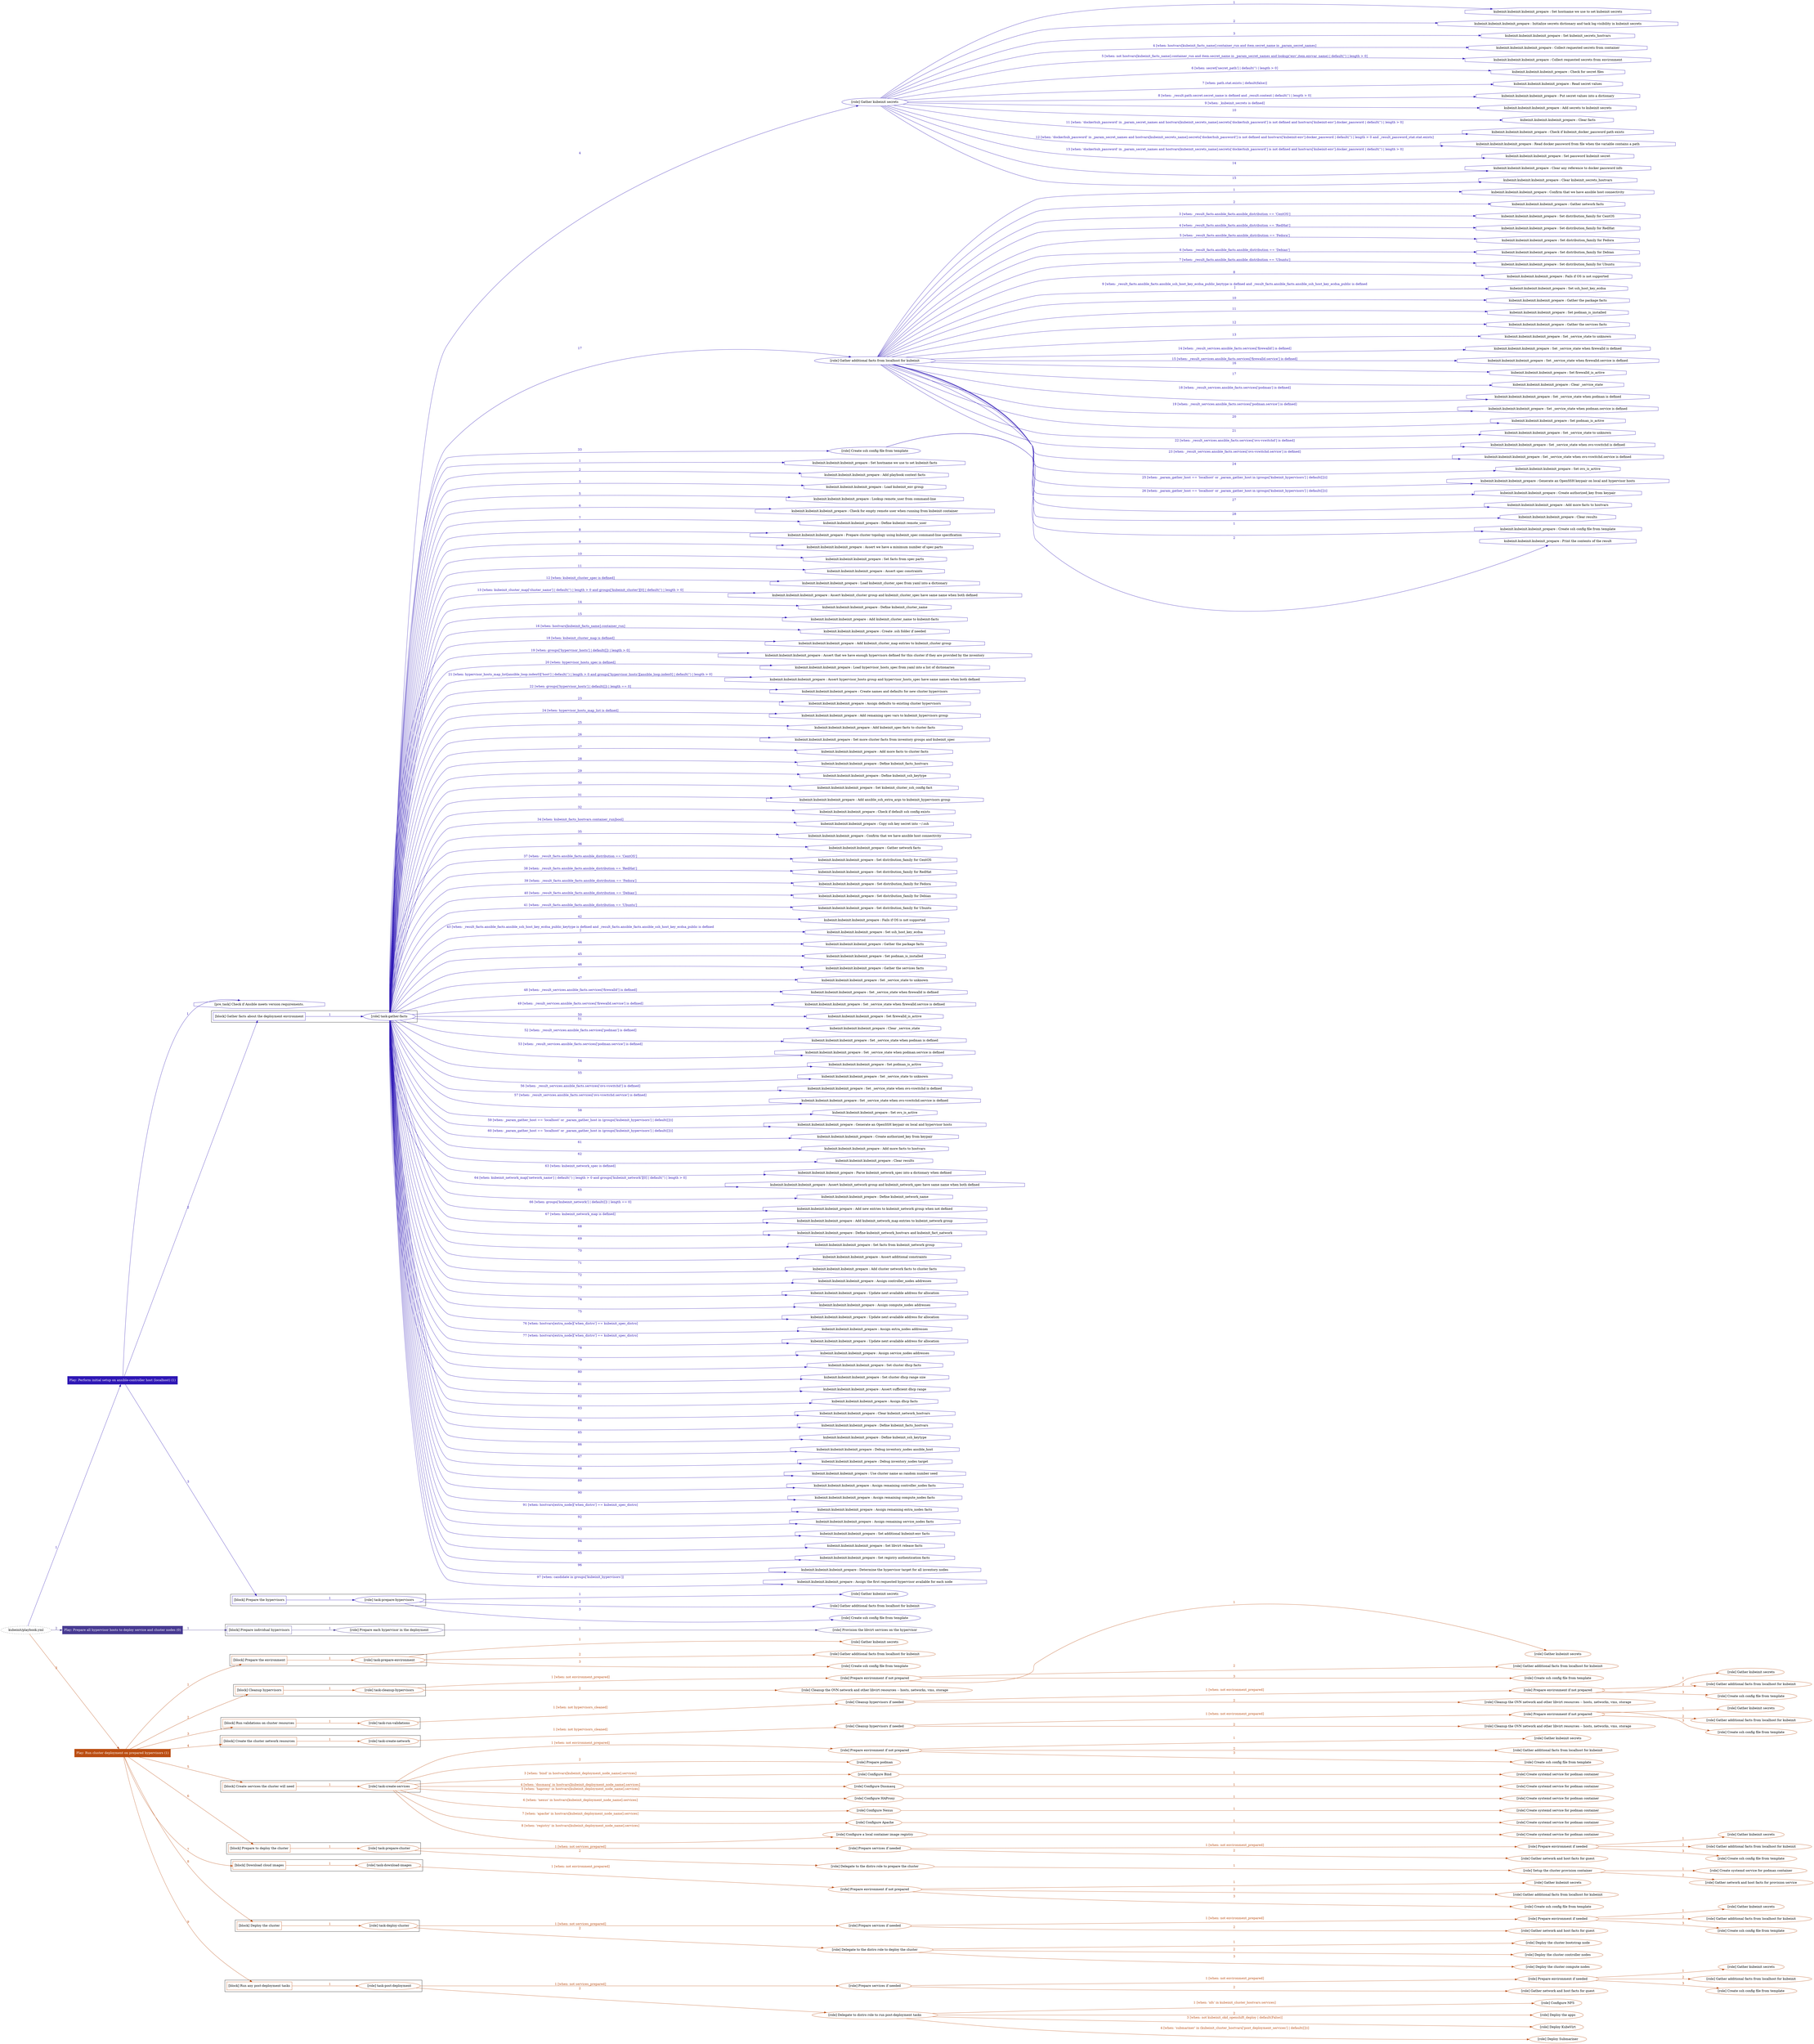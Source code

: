 digraph {
	graph [concentrate=true ordering=in rankdir=LR ratio=fill]
	edge [esep=5 sep=10]
	"kubeinit/playbook.yml" [URL="/home/runner/work/kubeinit/kubeinit/kubeinit/playbook.yml" id=playbook_a176f296 style=dotted]
	play_bfa500d5 [label="Play: Perform initial setup on ansible-controller host (localhost) (1)" URL="/home/runner/work/kubeinit/kubeinit/kubeinit/playbook.yml" color="#2e17b5" fontcolor="#ffffff" id=play_bfa500d5 shape=box style=filled tooltip=localhost]
	"kubeinit/playbook.yml" -> play_bfa500d5 [label="1 " color="#2e17b5" fontcolor="#2e17b5" id=edge_2f8d98fb labeltooltip="1 " tooltip="1 "]
	subgraph "Gather kubeinit secrets" {
		role_d53043c8 [label="[role] Gather kubeinit secrets" URL="/home/runner/.ansible/collections/ansible_collections/kubeinit/kubeinit/roles/kubeinit_prepare/tasks/gather_kubeinit_facts.yml" color="#2e17b5" id=role_d53043c8 tooltip="Gather kubeinit secrets"]
		task_c15b87e4 [label="kubeinit.kubeinit.kubeinit_prepare : Set hostname we use to set kubeinit secrets" URL="/home/runner/.ansible/collections/ansible_collections/kubeinit/kubeinit/roles/kubeinit_prepare/tasks/gather_kubeinit_secrets.yml" color="#2e17b5" id=task_c15b87e4 shape=octagon tooltip="kubeinit.kubeinit.kubeinit_prepare : Set hostname we use to set kubeinit secrets"]
		role_d53043c8 -> task_c15b87e4 [label="1 " color="#2e17b5" fontcolor="#2e17b5" id=edge_41d1c3b2 labeltooltip="1 " tooltip="1 "]
		task_04099aac [label="kubeinit.kubeinit.kubeinit_prepare : Initialize secrets dictionary and task log visibility in kubeinit secrets" URL="/home/runner/.ansible/collections/ansible_collections/kubeinit/kubeinit/roles/kubeinit_prepare/tasks/gather_kubeinit_secrets.yml" color="#2e17b5" id=task_04099aac shape=octagon tooltip="kubeinit.kubeinit.kubeinit_prepare : Initialize secrets dictionary and task log visibility in kubeinit secrets"]
		role_d53043c8 -> task_04099aac [label="2 " color="#2e17b5" fontcolor="#2e17b5" id=edge_41971b30 labeltooltip="2 " tooltip="2 "]
		task_56860009 [label="kubeinit.kubeinit.kubeinit_prepare : Set kubeinit_secrets_hostvars" URL="/home/runner/.ansible/collections/ansible_collections/kubeinit/kubeinit/roles/kubeinit_prepare/tasks/gather_kubeinit_secrets.yml" color="#2e17b5" id=task_56860009 shape=octagon tooltip="kubeinit.kubeinit.kubeinit_prepare : Set kubeinit_secrets_hostvars"]
		role_d53043c8 -> task_56860009 [label="3 " color="#2e17b5" fontcolor="#2e17b5" id=edge_672ecfd5 labeltooltip="3 " tooltip="3 "]
		task_97eace69 [label="kubeinit.kubeinit.kubeinit_prepare : Collect requested secrets from container" URL="/home/runner/.ansible/collections/ansible_collections/kubeinit/kubeinit/roles/kubeinit_prepare/tasks/gather_kubeinit_secrets.yml" color="#2e17b5" id=task_97eace69 shape=octagon tooltip="kubeinit.kubeinit.kubeinit_prepare : Collect requested secrets from container"]
		role_d53043c8 -> task_97eace69 [label="4 [when: hostvars[kubeinit_facts_name].container_run and item.secret_name in _param_secret_names]" color="#2e17b5" fontcolor="#2e17b5" id=edge_39a59988 labeltooltip="4 [when: hostvars[kubeinit_facts_name].container_run and item.secret_name in _param_secret_names]" tooltip="4 [when: hostvars[kubeinit_facts_name].container_run and item.secret_name in _param_secret_names]"]
		task_921cb517 [label="kubeinit.kubeinit.kubeinit_prepare : Collect requested secrets from environment" URL="/home/runner/.ansible/collections/ansible_collections/kubeinit/kubeinit/roles/kubeinit_prepare/tasks/gather_kubeinit_secrets.yml" color="#2e17b5" id=task_921cb517 shape=octagon tooltip="kubeinit.kubeinit.kubeinit_prepare : Collect requested secrets from environment"]
		role_d53043c8 -> task_921cb517 [label="5 [when: not hostvars[kubeinit_facts_name].container_run and item.secret_name in _param_secret_names and lookup('env',item.envvar_name) | default('') | length > 0]" color="#2e17b5" fontcolor="#2e17b5" id=edge_8fa30740 labeltooltip="5 [when: not hostvars[kubeinit_facts_name].container_run and item.secret_name in _param_secret_names and lookup('env',item.envvar_name) | default('') | length > 0]" tooltip="5 [when: not hostvars[kubeinit_facts_name].container_run and item.secret_name in _param_secret_names and lookup('env',item.envvar_name) | default('') | length > 0]"]
		task_20cccb74 [label="kubeinit.kubeinit.kubeinit_prepare : Check for secret files" URL="/home/runner/.ansible/collections/ansible_collections/kubeinit/kubeinit/roles/kubeinit_prepare/tasks/gather_kubeinit_secrets.yml" color="#2e17b5" id=task_20cccb74 shape=octagon tooltip="kubeinit.kubeinit.kubeinit_prepare : Check for secret files"]
		role_d53043c8 -> task_20cccb74 [label="6 [when: secret['secret_path'] | default('') | length > 0]" color="#2e17b5" fontcolor="#2e17b5" id=edge_722599cd labeltooltip="6 [when: secret['secret_path'] | default('') | length > 0]" tooltip="6 [when: secret['secret_path'] | default('') | length > 0]"]
		task_3caf3f26 [label="kubeinit.kubeinit.kubeinit_prepare : Read secret values" URL="/home/runner/.ansible/collections/ansible_collections/kubeinit/kubeinit/roles/kubeinit_prepare/tasks/gather_kubeinit_secrets.yml" color="#2e17b5" id=task_3caf3f26 shape=octagon tooltip="kubeinit.kubeinit.kubeinit_prepare : Read secret values"]
		role_d53043c8 -> task_3caf3f26 [label="7 [when: path.stat.exists | default(false)]" color="#2e17b5" fontcolor="#2e17b5" id=edge_79b328d0 labeltooltip="7 [when: path.stat.exists | default(false)]" tooltip="7 [when: path.stat.exists | default(false)]"]
		task_800b18b1 [label="kubeinit.kubeinit.kubeinit_prepare : Put secret values into a dictionary" URL="/home/runner/.ansible/collections/ansible_collections/kubeinit/kubeinit/roles/kubeinit_prepare/tasks/gather_kubeinit_secrets.yml" color="#2e17b5" id=task_800b18b1 shape=octagon tooltip="kubeinit.kubeinit.kubeinit_prepare : Put secret values into a dictionary"]
		role_d53043c8 -> task_800b18b1 [label="8 [when: _result.path.secret.secret_name is defined and _result.content | default('') | length > 0]" color="#2e17b5" fontcolor="#2e17b5" id=edge_dd03c4ae labeltooltip="8 [when: _result.path.secret.secret_name is defined and _result.content | default('') | length > 0]" tooltip="8 [when: _result.path.secret.secret_name is defined and _result.content | default('') | length > 0]"]
		task_33b43fe6 [label="kubeinit.kubeinit.kubeinit_prepare : Add secrets to kubeinit secrets" URL="/home/runner/.ansible/collections/ansible_collections/kubeinit/kubeinit/roles/kubeinit_prepare/tasks/gather_kubeinit_secrets.yml" color="#2e17b5" id=task_33b43fe6 shape=octagon tooltip="kubeinit.kubeinit.kubeinit_prepare : Add secrets to kubeinit secrets"]
		role_d53043c8 -> task_33b43fe6 [label="9 [when: _kubeinit_secrets is defined]" color="#2e17b5" fontcolor="#2e17b5" id=edge_e8d36f85 labeltooltip="9 [when: _kubeinit_secrets is defined]" tooltip="9 [when: _kubeinit_secrets is defined]"]
		task_e6fb559a [label="kubeinit.kubeinit.kubeinit_prepare : Clear facts" URL="/home/runner/.ansible/collections/ansible_collections/kubeinit/kubeinit/roles/kubeinit_prepare/tasks/gather_kubeinit_secrets.yml" color="#2e17b5" id=task_e6fb559a shape=octagon tooltip="kubeinit.kubeinit.kubeinit_prepare : Clear facts"]
		role_d53043c8 -> task_e6fb559a [label="10 " color="#2e17b5" fontcolor="#2e17b5" id=edge_f6e54c3b labeltooltip="10 " tooltip="10 "]
		task_6cf64421 [label="kubeinit.kubeinit.kubeinit_prepare : Check if kubeinit_docker_password path exists" URL="/home/runner/.ansible/collections/ansible_collections/kubeinit/kubeinit/roles/kubeinit_prepare/tasks/gather_kubeinit_secrets.yml" color="#2e17b5" id=task_6cf64421 shape=octagon tooltip="kubeinit.kubeinit.kubeinit_prepare : Check if kubeinit_docker_password path exists"]
		role_d53043c8 -> task_6cf64421 [label="11 [when: 'dockerhub_password' in _param_secret_names and hostvars[kubeinit_secrets_name].secrets['dockerhub_password'] is not defined and hostvars['kubeinit-env'].docker_password | default('') | length > 0]" color="#2e17b5" fontcolor="#2e17b5" id=edge_29a601ed labeltooltip="11 [when: 'dockerhub_password' in _param_secret_names and hostvars[kubeinit_secrets_name].secrets['dockerhub_password'] is not defined and hostvars['kubeinit-env'].docker_password | default('') | length > 0]" tooltip="11 [when: 'dockerhub_password' in _param_secret_names and hostvars[kubeinit_secrets_name].secrets['dockerhub_password'] is not defined and hostvars['kubeinit-env'].docker_password | default('') | length > 0]"]
		task_64c7af24 [label="kubeinit.kubeinit.kubeinit_prepare : Read docker password from file when the variable contains a path" URL="/home/runner/.ansible/collections/ansible_collections/kubeinit/kubeinit/roles/kubeinit_prepare/tasks/gather_kubeinit_secrets.yml" color="#2e17b5" id=task_64c7af24 shape=octagon tooltip="kubeinit.kubeinit.kubeinit_prepare : Read docker password from file when the variable contains a path"]
		role_d53043c8 -> task_64c7af24 [label="12 [when: 'dockerhub_password' in _param_secret_names and hostvars[kubeinit_secrets_name].secrets['dockerhub_password'] is not defined and hostvars['kubeinit-env'].docker_password | default('') | length > 0 and _result_password_stat.stat.exists]" color="#2e17b5" fontcolor="#2e17b5" id=edge_061a29ab labeltooltip="12 [when: 'dockerhub_password' in _param_secret_names and hostvars[kubeinit_secrets_name].secrets['dockerhub_password'] is not defined and hostvars['kubeinit-env'].docker_password | default('') | length > 0 and _result_password_stat.stat.exists]" tooltip="12 [when: 'dockerhub_password' in _param_secret_names and hostvars[kubeinit_secrets_name].secrets['dockerhub_password'] is not defined and hostvars['kubeinit-env'].docker_password | default('') | length > 0 and _result_password_stat.stat.exists]"]
		task_960b0e38 [label="kubeinit.kubeinit.kubeinit_prepare : Set password kubeinit secret" URL="/home/runner/.ansible/collections/ansible_collections/kubeinit/kubeinit/roles/kubeinit_prepare/tasks/gather_kubeinit_secrets.yml" color="#2e17b5" id=task_960b0e38 shape=octagon tooltip="kubeinit.kubeinit.kubeinit_prepare : Set password kubeinit secret"]
		role_d53043c8 -> task_960b0e38 [label="13 [when: 'dockerhub_password' in _param_secret_names and hostvars[kubeinit_secrets_name].secrets['dockerhub_password'] is not defined and hostvars['kubeinit-env'].docker_password | default('') | length > 0]" color="#2e17b5" fontcolor="#2e17b5" id=edge_d5b3c400 labeltooltip="13 [when: 'dockerhub_password' in _param_secret_names and hostvars[kubeinit_secrets_name].secrets['dockerhub_password'] is not defined and hostvars['kubeinit-env'].docker_password | default('') | length > 0]" tooltip="13 [when: 'dockerhub_password' in _param_secret_names and hostvars[kubeinit_secrets_name].secrets['dockerhub_password'] is not defined and hostvars['kubeinit-env'].docker_password | default('') | length > 0]"]
		task_35a26d7e [label="kubeinit.kubeinit.kubeinit_prepare : Clear any reference to docker password info" URL="/home/runner/.ansible/collections/ansible_collections/kubeinit/kubeinit/roles/kubeinit_prepare/tasks/gather_kubeinit_secrets.yml" color="#2e17b5" id=task_35a26d7e shape=octagon tooltip="kubeinit.kubeinit.kubeinit_prepare : Clear any reference to docker password info"]
		role_d53043c8 -> task_35a26d7e [label="14 " color="#2e17b5" fontcolor="#2e17b5" id=edge_9583c1bb labeltooltip="14 " tooltip="14 "]
		task_db790c16 [label="kubeinit.kubeinit.kubeinit_prepare : Clear kubeinit_secrets_hostvars" URL="/home/runner/.ansible/collections/ansible_collections/kubeinit/kubeinit/roles/kubeinit_prepare/tasks/gather_kubeinit_secrets.yml" color="#2e17b5" id=task_db790c16 shape=octagon tooltip="kubeinit.kubeinit.kubeinit_prepare : Clear kubeinit_secrets_hostvars"]
		role_d53043c8 -> task_db790c16 [label="15 " color="#2e17b5" fontcolor="#2e17b5" id=edge_0daab1e4 labeltooltip="15 " tooltip="15 "]
	}
	subgraph "Gather additional facts from localhost for kubeinit" {
		role_580cf05e [label="[role] Gather additional facts from localhost for kubeinit" URL="/home/runner/.ansible/collections/ansible_collections/kubeinit/kubeinit/roles/kubeinit_prepare/tasks/gather_kubeinit_facts.yml" color="#2e17b5" id=role_580cf05e tooltip="Gather additional facts from localhost for kubeinit"]
		task_387ac7ad [label="kubeinit.kubeinit.kubeinit_prepare : Confirm that we have ansible host connectivity" URL="/home/runner/.ansible/collections/ansible_collections/kubeinit/kubeinit/roles/kubeinit_prepare/tasks/gather_host_facts.yml" color="#2e17b5" id=task_387ac7ad shape=octagon tooltip="kubeinit.kubeinit.kubeinit_prepare : Confirm that we have ansible host connectivity"]
		role_580cf05e -> task_387ac7ad [label="1 " color="#2e17b5" fontcolor="#2e17b5" id=edge_73bb2271 labeltooltip="1 " tooltip="1 "]
		task_96175609 [label="kubeinit.kubeinit.kubeinit_prepare : Gather network facts" URL="/home/runner/.ansible/collections/ansible_collections/kubeinit/kubeinit/roles/kubeinit_prepare/tasks/gather_host_facts.yml" color="#2e17b5" id=task_96175609 shape=octagon tooltip="kubeinit.kubeinit.kubeinit_prepare : Gather network facts"]
		role_580cf05e -> task_96175609 [label="2 " color="#2e17b5" fontcolor="#2e17b5" id=edge_2f169fdb labeltooltip="2 " tooltip="2 "]
		task_3e3846a6 [label="kubeinit.kubeinit.kubeinit_prepare : Set distribution_family for CentOS" URL="/home/runner/.ansible/collections/ansible_collections/kubeinit/kubeinit/roles/kubeinit_prepare/tasks/gather_host_facts.yml" color="#2e17b5" id=task_3e3846a6 shape=octagon tooltip="kubeinit.kubeinit.kubeinit_prepare : Set distribution_family for CentOS"]
		role_580cf05e -> task_3e3846a6 [label="3 [when: _result_facts.ansible_facts.ansible_distribution == 'CentOS']" color="#2e17b5" fontcolor="#2e17b5" id=edge_5ee26f90 labeltooltip="3 [when: _result_facts.ansible_facts.ansible_distribution == 'CentOS']" tooltip="3 [when: _result_facts.ansible_facts.ansible_distribution == 'CentOS']"]
		task_1db7347a [label="kubeinit.kubeinit.kubeinit_prepare : Set distribution_family for RedHat" URL="/home/runner/.ansible/collections/ansible_collections/kubeinit/kubeinit/roles/kubeinit_prepare/tasks/gather_host_facts.yml" color="#2e17b5" id=task_1db7347a shape=octagon tooltip="kubeinit.kubeinit.kubeinit_prepare : Set distribution_family for RedHat"]
		role_580cf05e -> task_1db7347a [label="4 [when: _result_facts.ansible_facts.ansible_distribution == 'RedHat']" color="#2e17b5" fontcolor="#2e17b5" id=edge_5a892d84 labeltooltip="4 [when: _result_facts.ansible_facts.ansible_distribution == 'RedHat']" tooltip="4 [when: _result_facts.ansible_facts.ansible_distribution == 'RedHat']"]
		task_ecbe06cf [label="kubeinit.kubeinit.kubeinit_prepare : Set distribution_family for Fedora" URL="/home/runner/.ansible/collections/ansible_collections/kubeinit/kubeinit/roles/kubeinit_prepare/tasks/gather_host_facts.yml" color="#2e17b5" id=task_ecbe06cf shape=octagon tooltip="kubeinit.kubeinit.kubeinit_prepare : Set distribution_family for Fedora"]
		role_580cf05e -> task_ecbe06cf [label="5 [when: _result_facts.ansible_facts.ansible_distribution == 'Fedora']" color="#2e17b5" fontcolor="#2e17b5" id=edge_c664b47d labeltooltip="5 [when: _result_facts.ansible_facts.ansible_distribution == 'Fedora']" tooltip="5 [when: _result_facts.ansible_facts.ansible_distribution == 'Fedora']"]
		task_7f1bb050 [label="kubeinit.kubeinit.kubeinit_prepare : Set distribution_family for Debian" URL="/home/runner/.ansible/collections/ansible_collections/kubeinit/kubeinit/roles/kubeinit_prepare/tasks/gather_host_facts.yml" color="#2e17b5" id=task_7f1bb050 shape=octagon tooltip="kubeinit.kubeinit.kubeinit_prepare : Set distribution_family for Debian"]
		role_580cf05e -> task_7f1bb050 [label="6 [when: _result_facts.ansible_facts.ansible_distribution == 'Debian']" color="#2e17b5" fontcolor="#2e17b5" id=edge_6065c255 labeltooltip="6 [when: _result_facts.ansible_facts.ansible_distribution == 'Debian']" tooltip="6 [when: _result_facts.ansible_facts.ansible_distribution == 'Debian']"]
		task_96a0e5c1 [label="kubeinit.kubeinit.kubeinit_prepare : Set distribution_family for Ubuntu" URL="/home/runner/.ansible/collections/ansible_collections/kubeinit/kubeinit/roles/kubeinit_prepare/tasks/gather_host_facts.yml" color="#2e17b5" id=task_96a0e5c1 shape=octagon tooltip="kubeinit.kubeinit.kubeinit_prepare : Set distribution_family for Ubuntu"]
		role_580cf05e -> task_96a0e5c1 [label="7 [when: _result_facts.ansible_facts.ansible_distribution == 'Ubuntu']" color="#2e17b5" fontcolor="#2e17b5" id=edge_758e64d3 labeltooltip="7 [when: _result_facts.ansible_facts.ansible_distribution == 'Ubuntu']" tooltip="7 [when: _result_facts.ansible_facts.ansible_distribution == 'Ubuntu']"]
		task_2de243bf [label="kubeinit.kubeinit.kubeinit_prepare : Fails if OS is not supported" URL="/home/runner/.ansible/collections/ansible_collections/kubeinit/kubeinit/roles/kubeinit_prepare/tasks/gather_host_facts.yml" color="#2e17b5" id=task_2de243bf shape=octagon tooltip="kubeinit.kubeinit.kubeinit_prepare : Fails if OS is not supported"]
		role_580cf05e -> task_2de243bf [label="8 " color="#2e17b5" fontcolor="#2e17b5" id=edge_f7403a8d labeltooltip="8 " tooltip="8 "]
		task_33714cbd [label="kubeinit.kubeinit.kubeinit_prepare : Set ssh_host_key_ecdsa" URL="/home/runner/.ansible/collections/ansible_collections/kubeinit/kubeinit/roles/kubeinit_prepare/tasks/gather_host_facts.yml" color="#2e17b5" id=task_33714cbd shape=octagon tooltip="kubeinit.kubeinit.kubeinit_prepare : Set ssh_host_key_ecdsa"]
		role_580cf05e -> task_33714cbd [label="9 [when: _result_facts.ansible_facts.ansible_ssh_host_key_ecdsa_public_keytype is defined and _result_facts.ansible_facts.ansible_ssh_host_key_ecdsa_public is defined
]" color="#2e17b5" fontcolor="#2e17b5" id=edge_c468466f labeltooltip="9 [when: _result_facts.ansible_facts.ansible_ssh_host_key_ecdsa_public_keytype is defined and _result_facts.ansible_facts.ansible_ssh_host_key_ecdsa_public is defined
]" tooltip="9 [when: _result_facts.ansible_facts.ansible_ssh_host_key_ecdsa_public_keytype is defined and _result_facts.ansible_facts.ansible_ssh_host_key_ecdsa_public is defined
]"]
		task_01bc9a12 [label="kubeinit.kubeinit.kubeinit_prepare : Gather the package facts" URL="/home/runner/.ansible/collections/ansible_collections/kubeinit/kubeinit/roles/kubeinit_prepare/tasks/gather_host_facts.yml" color="#2e17b5" id=task_01bc9a12 shape=octagon tooltip="kubeinit.kubeinit.kubeinit_prepare : Gather the package facts"]
		role_580cf05e -> task_01bc9a12 [label="10 " color="#2e17b5" fontcolor="#2e17b5" id=edge_32f69b3d labeltooltip="10 " tooltip="10 "]
		task_9c7679f0 [label="kubeinit.kubeinit.kubeinit_prepare : Set podman_is_installed" URL="/home/runner/.ansible/collections/ansible_collections/kubeinit/kubeinit/roles/kubeinit_prepare/tasks/gather_host_facts.yml" color="#2e17b5" id=task_9c7679f0 shape=octagon tooltip="kubeinit.kubeinit.kubeinit_prepare : Set podman_is_installed"]
		role_580cf05e -> task_9c7679f0 [label="11 " color="#2e17b5" fontcolor="#2e17b5" id=edge_04dcd8c3 labeltooltip="11 " tooltip="11 "]
		task_64924afc [label="kubeinit.kubeinit.kubeinit_prepare : Gather the services facts" URL="/home/runner/.ansible/collections/ansible_collections/kubeinit/kubeinit/roles/kubeinit_prepare/tasks/gather_host_facts.yml" color="#2e17b5" id=task_64924afc shape=octagon tooltip="kubeinit.kubeinit.kubeinit_prepare : Gather the services facts"]
		role_580cf05e -> task_64924afc [label="12 " color="#2e17b5" fontcolor="#2e17b5" id=edge_fcf53cf1 labeltooltip="12 " tooltip="12 "]
		task_653eba90 [label="kubeinit.kubeinit.kubeinit_prepare : Set _service_state to unknown" URL="/home/runner/.ansible/collections/ansible_collections/kubeinit/kubeinit/roles/kubeinit_prepare/tasks/gather_host_facts.yml" color="#2e17b5" id=task_653eba90 shape=octagon tooltip="kubeinit.kubeinit.kubeinit_prepare : Set _service_state to unknown"]
		role_580cf05e -> task_653eba90 [label="13 " color="#2e17b5" fontcolor="#2e17b5" id=edge_faed7b79 labeltooltip="13 " tooltip="13 "]
		task_32aabdd3 [label="kubeinit.kubeinit.kubeinit_prepare : Set _service_state when firewalld is defined" URL="/home/runner/.ansible/collections/ansible_collections/kubeinit/kubeinit/roles/kubeinit_prepare/tasks/gather_host_facts.yml" color="#2e17b5" id=task_32aabdd3 shape=octagon tooltip="kubeinit.kubeinit.kubeinit_prepare : Set _service_state when firewalld is defined"]
		role_580cf05e -> task_32aabdd3 [label="14 [when: _result_services.ansible_facts.services['firewalld'] is defined]" color="#2e17b5" fontcolor="#2e17b5" id=edge_a2241c90 labeltooltip="14 [when: _result_services.ansible_facts.services['firewalld'] is defined]" tooltip="14 [when: _result_services.ansible_facts.services['firewalld'] is defined]"]
		task_84ca8161 [label="kubeinit.kubeinit.kubeinit_prepare : Set _service_state when firewalld.service is defined" URL="/home/runner/.ansible/collections/ansible_collections/kubeinit/kubeinit/roles/kubeinit_prepare/tasks/gather_host_facts.yml" color="#2e17b5" id=task_84ca8161 shape=octagon tooltip="kubeinit.kubeinit.kubeinit_prepare : Set _service_state when firewalld.service is defined"]
		role_580cf05e -> task_84ca8161 [label="15 [when: _result_services.ansible_facts.services['firewalld.service'] is defined]" color="#2e17b5" fontcolor="#2e17b5" id=edge_1ed2c373 labeltooltip="15 [when: _result_services.ansible_facts.services['firewalld.service'] is defined]" tooltip="15 [when: _result_services.ansible_facts.services['firewalld.service'] is defined]"]
		task_ed87fbc8 [label="kubeinit.kubeinit.kubeinit_prepare : Set firewalld_is_active" URL="/home/runner/.ansible/collections/ansible_collections/kubeinit/kubeinit/roles/kubeinit_prepare/tasks/gather_host_facts.yml" color="#2e17b5" id=task_ed87fbc8 shape=octagon tooltip="kubeinit.kubeinit.kubeinit_prepare : Set firewalld_is_active"]
		role_580cf05e -> task_ed87fbc8 [label="16 " color="#2e17b5" fontcolor="#2e17b5" id=edge_2fa274f0 labeltooltip="16 " tooltip="16 "]
		task_2e7217a9 [label="kubeinit.kubeinit.kubeinit_prepare : Clear _service_state" URL="/home/runner/.ansible/collections/ansible_collections/kubeinit/kubeinit/roles/kubeinit_prepare/tasks/gather_host_facts.yml" color="#2e17b5" id=task_2e7217a9 shape=octagon tooltip="kubeinit.kubeinit.kubeinit_prepare : Clear _service_state"]
		role_580cf05e -> task_2e7217a9 [label="17 " color="#2e17b5" fontcolor="#2e17b5" id=edge_53d7a373 labeltooltip="17 " tooltip="17 "]
		task_10a99e68 [label="kubeinit.kubeinit.kubeinit_prepare : Set _service_state when podman is defined" URL="/home/runner/.ansible/collections/ansible_collections/kubeinit/kubeinit/roles/kubeinit_prepare/tasks/gather_host_facts.yml" color="#2e17b5" id=task_10a99e68 shape=octagon tooltip="kubeinit.kubeinit.kubeinit_prepare : Set _service_state when podman is defined"]
		role_580cf05e -> task_10a99e68 [label="18 [when: _result_services.ansible_facts.services['podman'] is defined]" color="#2e17b5" fontcolor="#2e17b5" id=edge_f0c3ce42 labeltooltip="18 [when: _result_services.ansible_facts.services['podman'] is defined]" tooltip="18 [when: _result_services.ansible_facts.services['podman'] is defined]"]
		task_e18bde6c [label="kubeinit.kubeinit.kubeinit_prepare : Set _service_state when podman.service is defined" URL="/home/runner/.ansible/collections/ansible_collections/kubeinit/kubeinit/roles/kubeinit_prepare/tasks/gather_host_facts.yml" color="#2e17b5" id=task_e18bde6c shape=octagon tooltip="kubeinit.kubeinit.kubeinit_prepare : Set _service_state when podman.service is defined"]
		role_580cf05e -> task_e18bde6c [label="19 [when: _result_services.ansible_facts.services['podman.service'] is defined]" color="#2e17b5" fontcolor="#2e17b5" id=edge_301ffb88 labeltooltip="19 [when: _result_services.ansible_facts.services['podman.service'] is defined]" tooltip="19 [when: _result_services.ansible_facts.services['podman.service'] is defined]"]
		task_2a06b2b2 [label="kubeinit.kubeinit.kubeinit_prepare : Set podman_is_active" URL="/home/runner/.ansible/collections/ansible_collections/kubeinit/kubeinit/roles/kubeinit_prepare/tasks/gather_host_facts.yml" color="#2e17b5" id=task_2a06b2b2 shape=octagon tooltip="kubeinit.kubeinit.kubeinit_prepare : Set podman_is_active"]
		role_580cf05e -> task_2a06b2b2 [label="20 " color="#2e17b5" fontcolor="#2e17b5" id=edge_06d6a5cf labeltooltip="20 " tooltip="20 "]
		task_8471af4f [label="kubeinit.kubeinit.kubeinit_prepare : Set _service_state to unknown" URL="/home/runner/.ansible/collections/ansible_collections/kubeinit/kubeinit/roles/kubeinit_prepare/tasks/gather_host_facts.yml" color="#2e17b5" id=task_8471af4f shape=octagon tooltip="kubeinit.kubeinit.kubeinit_prepare : Set _service_state to unknown"]
		role_580cf05e -> task_8471af4f [label="21 " color="#2e17b5" fontcolor="#2e17b5" id=edge_7c0c9346 labeltooltip="21 " tooltip="21 "]
		task_bff67a86 [label="kubeinit.kubeinit.kubeinit_prepare : Set _service_state when ovs-vswitchd is defined" URL="/home/runner/.ansible/collections/ansible_collections/kubeinit/kubeinit/roles/kubeinit_prepare/tasks/gather_host_facts.yml" color="#2e17b5" id=task_bff67a86 shape=octagon tooltip="kubeinit.kubeinit.kubeinit_prepare : Set _service_state when ovs-vswitchd is defined"]
		role_580cf05e -> task_bff67a86 [label="22 [when: _result_services.ansible_facts.services['ovs-vswitchd'] is defined]" color="#2e17b5" fontcolor="#2e17b5" id=edge_1023ab73 labeltooltip="22 [when: _result_services.ansible_facts.services['ovs-vswitchd'] is defined]" tooltip="22 [when: _result_services.ansible_facts.services['ovs-vswitchd'] is defined]"]
		task_7a059882 [label="kubeinit.kubeinit.kubeinit_prepare : Set _service_state when ovs-vswitchd.service is defined" URL="/home/runner/.ansible/collections/ansible_collections/kubeinit/kubeinit/roles/kubeinit_prepare/tasks/gather_host_facts.yml" color="#2e17b5" id=task_7a059882 shape=octagon tooltip="kubeinit.kubeinit.kubeinit_prepare : Set _service_state when ovs-vswitchd.service is defined"]
		role_580cf05e -> task_7a059882 [label="23 [when: _result_services.ansible_facts.services['ovs-vswitchd.service'] is defined]" color="#2e17b5" fontcolor="#2e17b5" id=edge_b470b368 labeltooltip="23 [when: _result_services.ansible_facts.services['ovs-vswitchd.service'] is defined]" tooltip="23 [when: _result_services.ansible_facts.services['ovs-vswitchd.service'] is defined]"]
		task_7838966b [label="kubeinit.kubeinit.kubeinit_prepare : Set ovs_is_active" URL="/home/runner/.ansible/collections/ansible_collections/kubeinit/kubeinit/roles/kubeinit_prepare/tasks/gather_host_facts.yml" color="#2e17b5" id=task_7838966b shape=octagon tooltip="kubeinit.kubeinit.kubeinit_prepare : Set ovs_is_active"]
		role_580cf05e -> task_7838966b [label="24 " color="#2e17b5" fontcolor="#2e17b5" id=edge_1f68a1d2 labeltooltip="24 " tooltip="24 "]
		task_4fc139c5 [label="kubeinit.kubeinit.kubeinit_prepare : Generate an OpenSSH keypair on local and hypervisor hosts" URL="/home/runner/.ansible/collections/ansible_collections/kubeinit/kubeinit/roles/kubeinit_prepare/tasks/gather_host_facts.yml" color="#2e17b5" id=task_4fc139c5 shape=octagon tooltip="kubeinit.kubeinit.kubeinit_prepare : Generate an OpenSSH keypair on local and hypervisor hosts"]
		role_580cf05e -> task_4fc139c5 [label="25 [when: _param_gather_host == 'localhost' or _param_gather_host in (groups['kubeinit_hypervisors'] | default([]))]" color="#2e17b5" fontcolor="#2e17b5" id=edge_54b83a38 labeltooltip="25 [when: _param_gather_host == 'localhost' or _param_gather_host in (groups['kubeinit_hypervisors'] | default([]))]" tooltip="25 [when: _param_gather_host == 'localhost' or _param_gather_host in (groups['kubeinit_hypervisors'] | default([]))]"]
		task_4b51c3ca [label="kubeinit.kubeinit.kubeinit_prepare : Create authorized_key from keypair" URL="/home/runner/.ansible/collections/ansible_collections/kubeinit/kubeinit/roles/kubeinit_prepare/tasks/gather_host_facts.yml" color="#2e17b5" id=task_4b51c3ca shape=octagon tooltip="kubeinit.kubeinit.kubeinit_prepare : Create authorized_key from keypair"]
		role_580cf05e -> task_4b51c3ca [label="26 [when: _param_gather_host == 'localhost' or _param_gather_host in (groups['kubeinit_hypervisors'] | default([]))]" color="#2e17b5" fontcolor="#2e17b5" id=edge_aa42e467 labeltooltip="26 [when: _param_gather_host == 'localhost' or _param_gather_host in (groups['kubeinit_hypervisors'] | default([]))]" tooltip="26 [when: _param_gather_host == 'localhost' or _param_gather_host in (groups['kubeinit_hypervisors'] | default([]))]"]
		task_51f05a49 [label="kubeinit.kubeinit.kubeinit_prepare : Add more facts to hostvars" URL="/home/runner/.ansible/collections/ansible_collections/kubeinit/kubeinit/roles/kubeinit_prepare/tasks/gather_host_facts.yml" color="#2e17b5" id=task_51f05a49 shape=octagon tooltip="kubeinit.kubeinit.kubeinit_prepare : Add more facts to hostvars"]
		role_580cf05e -> task_51f05a49 [label="27 " color="#2e17b5" fontcolor="#2e17b5" id=edge_7d98ac9b labeltooltip="27 " tooltip="27 "]
		task_4873884a [label="kubeinit.kubeinit.kubeinit_prepare : Clear results" URL="/home/runner/.ansible/collections/ansible_collections/kubeinit/kubeinit/roles/kubeinit_prepare/tasks/gather_host_facts.yml" color="#2e17b5" id=task_4873884a shape=octagon tooltip="kubeinit.kubeinit.kubeinit_prepare : Clear results"]
		role_580cf05e -> task_4873884a [label="28 " color="#2e17b5" fontcolor="#2e17b5" id=edge_7856ac22 labeltooltip="28 " tooltip="28 "]
	}
	subgraph "Create ssh config file from template" {
		role_85f4a791 [label="[role] Create ssh config file from template" URL="/home/runner/.ansible/collections/ansible_collections/kubeinit/kubeinit/roles/kubeinit_prepare/tasks/gather_kubeinit_facts.yml" color="#2e17b5" id=role_85f4a791 tooltip="Create ssh config file from template"]
		task_46d1a531 [label="kubeinit.kubeinit.kubeinit_prepare : Create ssh config file from template" URL="/home/runner/.ansible/collections/ansible_collections/kubeinit/kubeinit/roles/kubeinit_prepare/tasks/create_host_ssh_config.yml" color="#2e17b5" id=task_46d1a531 shape=octagon tooltip="kubeinit.kubeinit.kubeinit_prepare : Create ssh config file from template"]
		role_85f4a791 -> task_46d1a531 [label="1 " color="#2e17b5" fontcolor="#2e17b5" id=edge_d313b7f3 labeltooltip="1 " tooltip="1 "]
		task_c4d7bea2 [label="kubeinit.kubeinit.kubeinit_prepare : Print the contents of the result" URL="/home/runner/.ansible/collections/ansible_collections/kubeinit/kubeinit/roles/kubeinit_prepare/tasks/create_host_ssh_config.yml" color="#2e17b5" id=task_c4d7bea2 shape=octagon tooltip="kubeinit.kubeinit.kubeinit_prepare : Print the contents of the result"]
		role_85f4a791 -> task_c4d7bea2 [label="2 " color="#2e17b5" fontcolor="#2e17b5" id=edge_f8611db2 labeltooltip="2 " tooltip="2 "]
	}
	subgraph "task-gather-facts" {
		role_d1697aa0 [label="[role] task-gather-facts" URL="/home/runner/work/kubeinit/kubeinit/kubeinit/playbook.yml" color="#2e17b5" id=role_d1697aa0 tooltip="task-gather-facts"]
		task_7a455766 [label="kubeinit.kubeinit.kubeinit_prepare : Set hostname we use to set kubeinit facts" URL="/home/runner/.ansible/collections/ansible_collections/kubeinit/kubeinit/roles/kubeinit_prepare/tasks/gather_kubeinit_facts.yml" color="#2e17b5" id=task_7a455766 shape=octagon tooltip="kubeinit.kubeinit.kubeinit_prepare : Set hostname we use to set kubeinit facts"]
		role_d1697aa0 -> task_7a455766 [label="1 " color="#2e17b5" fontcolor="#2e17b5" id=edge_6d682e9e labeltooltip="1 " tooltip="1 "]
		task_2ae09713 [label="kubeinit.kubeinit.kubeinit_prepare : Add playbook context facts" URL="/home/runner/.ansible/collections/ansible_collections/kubeinit/kubeinit/roles/kubeinit_prepare/tasks/gather_kubeinit_facts.yml" color="#2e17b5" id=task_2ae09713 shape=octagon tooltip="kubeinit.kubeinit.kubeinit_prepare : Add playbook context facts"]
		role_d1697aa0 -> task_2ae09713 [label="2 " color="#2e17b5" fontcolor="#2e17b5" id=edge_c071b697 labeltooltip="2 " tooltip="2 "]
		task_cb78ec64 [label="kubeinit.kubeinit.kubeinit_prepare : Load kubeinit_env group" URL="/home/runner/.ansible/collections/ansible_collections/kubeinit/kubeinit/roles/kubeinit_prepare/tasks/gather_kubeinit_facts.yml" color="#2e17b5" id=task_cb78ec64 shape=octagon tooltip="kubeinit.kubeinit.kubeinit_prepare : Load kubeinit_env group"]
		role_d1697aa0 -> task_cb78ec64 [label="3 " color="#2e17b5" fontcolor="#2e17b5" id=edge_a1d9ed7e labeltooltip="3 " tooltip="3 "]
		role_d1697aa0 -> role_d53043c8 [label="4 " color="#2e17b5" fontcolor="#2e17b5" id=edge_7425f593 labeltooltip="4 " tooltip="4 "]
		task_25ee7996 [label="kubeinit.kubeinit.kubeinit_prepare : Lookup remote_user from command-line" URL="/home/runner/.ansible/collections/ansible_collections/kubeinit/kubeinit/roles/kubeinit_prepare/tasks/gather_kubeinit_facts.yml" color="#2e17b5" id=task_25ee7996 shape=octagon tooltip="kubeinit.kubeinit.kubeinit_prepare : Lookup remote_user from command-line"]
		role_d1697aa0 -> task_25ee7996 [label="5 " color="#2e17b5" fontcolor="#2e17b5" id=edge_f36b0254 labeltooltip="5 " tooltip="5 "]
		task_bef23a68 [label="kubeinit.kubeinit.kubeinit_prepare : Check for empty remote user when running from kubeinit container" URL="/home/runner/.ansible/collections/ansible_collections/kubeinit/kubeinit/roles/kubeinit_prepare/tasks/gather_kubeinit_facts.yml" color="#2e17b5" id=task_bef23a68 shape=octagon tooltip="kubeinit.kubeinit.kubeinit_prepare : Check for empty remote user when running from kubeinit container"]
		role_d1697aa0 -> task_bef23a68 [label="6 " color="#2e17b5" fontcolor="#2e17b5" id=edge_db586c16 labeltooltip="6 " tooltip="6 "]
		task_450f2f46 [label="kubeinit.kubeinit.kubeinit_prepare : Define kubeinit remote_user" URL="/home/runner/.ansible/collections/ansible_collections/kubeinit/kubeinit/roles/kubeinit_prepare/tasks/gather_kubeinit_facts.yml" color="#2e17b5" id=task_450f2f46 shape=octagon tooltip="kubeinit.kubeinit.kubeinit_prepare : Define kubeinit remote_user"]
		role_d1697aa0 -> task_450f2f46 [label="7 " color="#2e17b5" fontcolor="#2e17b5" id=edge_5643caa2 labeltooltip="7 " tooltip="7 "]
		task_79888804 [label="kubeinit.kubeinit.kubeinit_prepare : Prepare cluster topology using kubeinit_spec command-line specification" URL="/home/runner/.ansible/collections/ansible_collections/kubeinit/kubeinit/roles/kubeinit_prepare/tasks/gather_kubeinit_facts.yml" color="#2e17b5" id=task_79888804 shape=octagon tooltip="kubeinit.kubeinit.kubeinit_prepare : Prepare cluster topology using kubeinit_spec command-line specification"]
		role_d1697aa0 -> task_79888804 [label="8 " color="#2e17b5" fontcolor="#2e17b5" id=edge_cabed6eb labeltooltip="8 " tooltip="8 "]
		task_8bebb331 [label="kubeinit.kubeinit.kubeinit_prepare : Assert we have a minimum number of spec parts" URL="/home/runner/.ansible/collections/ansible_collections/kubeinit/kubeinit/roles/kubeinit_prepare/tasks/gather_kubeinit_facts.yml" color="#2e17b5" id=task_8bebb331 shape=octagon tooltip="kubeinit.kubeinit.kubeinit_prepare : Assert we have a minimum number of spec parts"]
		role_d1697aa0 -> task_8bebb331 [label="9 " color="#2e17b5" fontcolor="#2e17b5" id=edge_c740bfbe labeltooltip="9 " tooltip="9 "]
		task_ffd38ccf [label="kubeinit.kubeinit.kubeinit_prepare : Set facts from spec parts" URL="/home/runner/.ansible/collections/ansible_collections/kubeinit/kubeinit/roles/kubeinit_prepare/tasks/gather_kubeinit_facts.yml" color="#2e17b5" id=task_ffd38ccf shape=octagon tooltip="kubeinit.kubeinit.kubeinit_prepare : Set facts from spec parts"]
		role_d1697aa0 -> task_ffd38ccf [label="10 " color="#2e17b5" fontcolor="#2e17b5" id=edge_14bd18db labeltooltip="10 " tooltip="10 "]
		task_b4a663a5 [label="kubeinit.kubeinit.kubeinit_prepare : Assert spec constraints" URL="/home/runner/.ansible/collections/ansible_collections/kubeinit/kubeinit/roles/kubeinit_prepare/tasks/gather_kubeinit_facts.yml" color="#2e17b5" id=task_b4a663a5 shape=octagon tooltip="kubeinit.kubeinit.kubeinit_prepare : Assert spec constraints"]
		role_d1697aa0 -> task_b4a663a5 [label="11 " color="#2e17b5" fontcolor="#2e17b5" id=edge_f1532b19 labeltooltip="11 " tooltip="11 "]
		task_5fdec9e3 [label="kubeinit.kubeinit.kubeinit_prepare : Load kubeinit_cluster_spec from yaml into a dictionary" URL="/home/runner/.ansible/collections/ansible_collections/kubeinit/kubeinit/roles/kubeinit_prepare/tasks/gather_kubeinit_facts.yml" color="#2e17b5" id=task_5fdec9e3 shape=octagon tooltip="kubeinit.kubeinit.kubeinit_prepare : Load kubeinit_cluster_spec from yaml into a dictionary"]
		role_d1697aa0 -> task_5fdec9e3 [label="12 [when: kubeinit_cluster_spec is defined]" color="#2e17b5" fontcolor="#2e17b5" id=edge_d83c475d labeltooltip="12 [when: kubeinit_cluster_spec is defined]" tooltip="12 [when: kubeinit_cluster_spec is defined]"]
		task_5c4ab534 [label="kubeinit.kubeinit.kubeinit_prepare : Assert kubeinit_cluster group and kubeinit_cluster_spec have same name when both defined" URL="/home/runner/.ansible/collections/ansible_collections/kubeinit/kubeinit/roles/kubeinit_prepare/tasks/gather_kubeinit_facts.yml" color="#2e17b5" id=task_5c4ab534 shape=octagon tooltip="kubeinit.kubeinit.kubeinit_prepare : Assert kubeinit_cluster group and kubeinit_cluster_spec have same name when both defined"]
		role_d1697aa0 -> task_5c4ab534 [label="13 [when: kubeinit_cluster_map['cluster_name'] | default('') | length > 0 and groups['kubeinit_cluster'][0] | default('') | length > 0]" color="#2e17b5" fontcolor="#2e17b5" id=edge_4be179c9 labeltooltip="13 [when: kubeinit_cluster_map['cluster_name'] | default('') | length > 0 and groups['kubeinit_cluster'][0] | default('') | length > 0]" tooltip="13 [when: kubeinit_cluster_map['cluster_name'] | default('') | length > 0 and groups['kubeinit_cluster'][0] | default('') | length > 0]"]
		task_eebcd266 [label="kubeinit.kubeinit.kubeinit_prepare : Define kubeinit_cluster_name" URL="/home/runner/.ansible/collections/ansible_collections/kubeinit/kubeinit/roles/kubeinit_prepare/tasks/gather_kubeinit_facts.yml" color="#2e17b5" id=task_eebcd266 shape=octagon tooltip="kubeinit.kubeinit.kubeinit_prepare : Define kubeinit_cluster_name"]
		role_d1697aa0 -> task_eebcd266 [label="14 " color="#2e17b5" fontcolor="#2e17b5" id=edge_5da887b6 labeltooltip="14 " tooltip="14 "]
		task_754e2053 [label="kubeinit.kubeinit.kubeinit_prepare : Add kubeinit_cluster_name to kubeinit-facts" URL="/home/runner/.ansible/collections/ansible_collections/kubeinit/kubeinit/roles/kubeinit_prepare/tasks/gather_kubeinit_facts.yml" color="#2e17b5" id=task_754e2053 shape=octagon tooltip="kubeinit.kubeinit.kubeinit_prepare : Add kubeinit_cluster_name to kubeinit-facts"]
		role_d1697aa0 -> task_754e2053 [label="15 " color="#2e17b5" fontcolor="#2e17b5" id=edge_13adb759 labeltooltip="15 " tooltip="15 "]
		task_311c5762 [label="kubeinit.kubeinit.kubeinit_prepare : Create .ssh folder if needed" URL="/home/runner/.ansible/collections/ansible_collections/kubeinit/kubeinit/roles/kubeinit_prepare/tasks/gather_kubeinit_facts.yml" color="#2e17b5" id=task_311c5762 shape=octagon tooltip="kubeinit.kubeinit.kubeinit_prepare : Create .ssh folder if needed"]
		role_d1697aa0 -> task_311c5762 [label="16 [when: hostvars[kubeinit_facts_name].container_run]" color="#2e17b5" fontcolor="#2e17b5" id=edge_7429738f labeltooltip="16 [when: hostvars[kubeinit_facts_name].container_run]" tooltip="16 [when: hostvars[kubeinit_facts_name].container_run]"]
		role_d1697aa0 -> role_580cf05e [label="17 " color="#2e17b5" fontcolor="#2e17b5" id=edge_69a694d1 labeltooltip="17 " tooltip="17 "]
		task_4f250041 [label="kubeinit.kubeinit.kubeinit_prepare : Add kubeinit_cluster_map entries to kubeinit_cluster group" URL="/home/runner/.ansible/collections/ansible_collections/kubeinit/kubeinit/roles/kubeinit_prepare/tasks/gather_kubeinit_facts.yml" color="#2e17b5" id=task_4f250041 shape=octagon tooltip="kubeinit.kubeinit.kubeinit_prepare : Add kubeinit_cluster_map entries to kubeinit_cluster group"]
		role_d1697aa0 -> task_4f250041 [label="18 [when: kubeinit_cluster_map is defined]" color="#2e17b5" fontcolor="#2e17b5" id=edge_244c0656 labeltooltip="18 [when: kubeinit_cluster_map is defined]" tooltip="18 [when: kubeinit_cluster_map is defined]"]
		task_9503ffb5 [label="kubeinit.kubeinit.kubeinit_prepare : Assert that we have enough hypervisors defined for this cluster if they are provided by the inventory" URL="/home/runner/.ansible/collections/ansible_collections/kubeinit/kubeinit/roles/kubeinit_prepare/tasks/gather_kubeinit_facts.yml" color="#2e17b5" id=task_9503ffb5 shape=octagon tooltip="kubeinit.kubeinit.kubeinit_prepare : Assert that we have enough hypervisors defined for this cluster if they are provided by the inventory"]
		role_d1697aa0 -> task_9503ffb5 [label="19 [when: groups['hypervisor_hosts'] | default([]) | length > 0]" color="#2e17b5" fontcolor="#2e17b5" id=edge_9407630d labeltooltip="19 [when: groups['hypervisor_hosts'] | default([]) | length > 0]" tooltip="19 [when: groups['hypervisor_hosts'] | default([]) | length > 0]"]
		task_8f445573 [label="kubeinit.kubeinit.kubeinit_prepare : Load hypervisor_hosts_spec from yaml into a list of dictionaries" URL="/home/runner/.ansible/collections/ansible_collections/kubeinit/kubeinit/roles/kubeinit_prepare/tasks/gather_kubeinit_facts.yml" color="#2e17b5" id=task_8f445573 shape=octagon tooltip="kubeinit.kubeinit.kubeinit_prepare : Load hypervisor_hosts_spec from yaml into a list of dictionaries"]
		role_d1697aa0 -> task_8f445573 [label="20 [when: hypervisor_hosts_spec is defined]" color="#2e17b5" fontcolor="#2e17b5" id=edge_08a75d9f labeltooltip="20 [when: hypervisor_hosts_spec is defined]" tooltip="20 [when: hypervisor_hosts_spec is defined]"]
		task_9f6bb4b4 [label="kubeinit.kubeinit.kubeinit_prepare : Assert hypervisor_hosts group and hypervisor_hosts_spec have same names when both defined" URL="/home/runner/.ansible/collections/ansible_collections/kubeinit/kubeinit/roles/kubeinit_prepare/tasks/gather_kubeinit_facts.yml" color="#2e17b5" id=task_9f6bb4b4 shape=octagon tooltip="kubeinit.kubeinit.kubeinit_prepare : Assert hypervisor_hosts group and hypervisor_hosts_spec have same names when both defined"]
		role_d1697aa0 -> task_9f6bb4b4 [label="21 [when: hypervisor_hosts_map_list[ansible_loop.index0]['host'] | default('') | length > 0 and groups['hypervisor_hosts'][ansible_loop.index0] | default('') | length > 0]" color="#2e17b5" fontcolor="#2e17b5" id=edge_793e0009 labeltooltip="21 [when: hypervisor_hosts_map_list[ansible_loop.index0]['host'] | default('') | length > 0 and groups['hypervisor_hosts'][ansible_loop.index0] | default('') | length > 0]" tooltip="21 [when: hypervisor_hosts_map_list[ansible_loop.index0]['host'] | default('') | length > 0 and groups['hypervisor_hosts'][ansible_loop.index0] | default('') | length > 0]"]
		task_8518e223 [label="kubeinit.kubeinit.kubeinit_prepare : Create names and defaults for new cluster hypervisors" URL="/home/runner/.ansible/collections/ansible_collections/kubeinit/kubeinit/roles/kubeinit_prepare/tasks/gather_kubeinit_facts.yml" color="#2e17b5" id=task_8518e223 shape=octagon tooltip="kubeinit.kubeinit.kubeinit_prepare : Create names and defaults for new cluster hypervisors"]
		role_d1697aa0 -> task_8518e223 [label="22 [when: groups['hypervisor_hosts'] | default([]) | length == 0]" color="#2e17b5" fontcolor="#2e17b5" id=edge_f8db756d labeltooltip="22 [when: groups['hypervisor_hosts'] | default([]) | length == 0]" tooltip="22 [when: groups['hypervisor_hosts'] | default([]) | length == 0]"]
		task_05a65049 [label="kubeinit.kubeinit.kubeinit_prepare : Assign defaults to existing cluster hypervisors" URL="/home/runner/.ansible/collections/ansible_collections/kubeinit/kubeinit/roles/kubeinit_prepare/tasks/gather_kubeinit_facts.yml" color="#2e17b5" id=task_05a65049 shape=octagon tooltip="kubeinit.kubeinit.kubeinit_prepare : Assign defaults to existing cluster hypervisors"]
		role_d1697aa0 -> task_05a65049 [label="23 " color="#2e17b5" fontcolor="#2e17b5" id=edge_e9b1985e labeltooltip="23 " tooltip="23 "]
		task_a1883c3d [label="kubeinit.kubeinit.kubeinit_prepare : Add remaining spec vars to kubeinit_hypervisors group" URL="/home/runner/.ansible/collections/ansible_collections/kubeinit/kubeinit/roles/kubeinit_prepare/tasks/gather_kubeinit_facts.yml" color="#2e17b5" id=task_a1883c3d shape=octagon tooltip="kubeinit.kubeinit.kubeinit_prepare : Add remaining spec vars to kubeinit_hypervisors group"]
		role_d1697aa0 -> task_a1883c3d [label="24 [when: hypervisor_hosts_map_list is defined]" color="#2e17b5" fontcolor="#2e17b5" id=edge_e98611a2 labeltooltip="24 [when: hypervisor_hosts_map_list is defined]" tooltip="24 [when: hypervisor_hosts_map_list is defined]"]
		task_d3408626 [label="kubeinit.kubeinit.kubeinit_prepare : Add kubeinit_spec facts to cluster facts" URL="/home/runner/.ansible/collections/ansible_collections/kubeinit/kubeinit/roles/kubeinit_prepare/tasks/gather_kubeinit_facts.yml" color="#2e17b5" id=task_d3408626 shape=octagon tooltip="kubeinit.kubeinit.kubeinit_prepare : Add kubeinit_spec facts to cluster facts"]
		role_d1697aa0 -> task_d3408626 [label="25 " color="#2e17b5" fontcolor="#2e17b5" id=edge_f831b20f labeltooltip="25 " tooltip="25 "]
		task_8b697fee [label="kubeinit.kubeinit.kubeinit_prepare : Set more cluster facts from inventory groups and kubeinit_spec" URL="/home/runner/.ansible/collections/ansible_collections/kubeinit/kubeinit/roles/kubeinit_prepare/tasks/gather_kubeinit_facts.yml" color="#2e17b5" id=task_8b697fee shape=octagon tooltip="kubeinit.kubeinit.kubeinit_prepare : Set more cluster facts from inventory groups and kubeinit_spec"]
		role_d1697aa0 -> task_8b697fee [label="26 " color="#2e17b5" fontcolor="#2e17b5" id=edge_0beb171c labeltooltip="26 " tooltip="26 "]
		task_d2cade7f [label="kubeinit.kubeinit.kubeinit_prepare : Add more facts to cluster facts" URL="/home/runner/.ansible/collections/ansible_collections/kubeinit/kubeinit/roles/kubeinit_prepare/tasks/gather_kubeinit_facts.yml" color="#2e17b5" id=task_d2cade7f shape=octagon tooltip="kubeinit.kubeinit.kubeinit_prepare : Add more facts to cluster facts"]
		role_d1697aa0 -> task_d2cade7f [label="27 " color="#2e17b5" fontcolor="#2e17b5" id=edge_22a7f7f8 labeltooltip="27 " tooltip="27 "]
		task_11841bdf [label="kubeinit.kubeinit.kubeinit_prepare : Define kubeinit_facts_hostvars" URL="/home/runner/.ansible/collections/ansible_collections/kubeinit/kubeinit/roles/kubeinit_prepare/tasks/gather_kubeinit_facts.yml" color="#2e17b5" id=task_11841bdf shape=octagon tooltip="kubeinit.kubeinit.kubeinit_prepare : Define kubeinit_facts_hostvars"]
		role_d1697aa0 -> task_11841bdf [label="28 " color="#2e17b5" fontcolor="#2e17b5" id=edge_9c785299 labeltooltip="28 " tooltip="28 "]
		task_994b9f0b [label="kubeinit.kubeinit.kubeinit_prepare : Define kubeinit_ssh_keytype" URL="/home/runner/.ansible/collections/ansible_collections/kubeinit/kubeinit/roles/kubeinit_prepare/tasks/gather_kubeinit_facts.yml" color="#2e17b5" id=task_994b9f0b shape=octagon tooltip="kubeinit.kubeinit.kubeinit_prepare : Define kubeinit_ssh_keytype"]
		role_d1697aa0 -> task_994b9f0b [label="29 " color="#2e17b5" fontcolor="#2e17b5" id=edge_b04389c3 labeltooltip="29 " tooltip="29 "]
		task_a09fabd7 [label="kubeinit.kubeinit.kubeinit_prepare : Set kubeinit_cluster_ssh_config fact" URL="/home/runner/.ansible/collections/ansible_collections/kubeinit/kubeinit/roles/kubeinit_prepare/tasks/gather_kubeinit_facts.yml" color="#2e17b5" id=task_a09fabd7 shape=octagon tooltip="kubeinit.kubeinit.kubeinit_prepare : Set kubeinit_cluster_ssh_config fact"]
		role_d1697aa0 -> task_a09fabd7 [label="30 " color="#2e17b5" fontcolor="#2e17b5" id=edge_89665a20 labeltooltip="30 " tooltip="30 "]
		task_fa981218 [label="kubeinit.kubeinit.kubeinit_prepare : Add ansible_ssh_extra_args to kubeinit_hypervisors group" URL="/home/runner/.ansible/collections/ansible_collections/kubeinit/kubeinit/roles/kubeinit_prepare/tasks/gather_kubeinit_facts.yml" color="#2e17b5" id=task_fa981218 shape=octagon tooltip="kubeinit.kubeinit.kubeinit_prepare : Add ansible_ssh_extra_args to kubeinit_hypervisors group"]
		role_d1697aa0 -> task_fa981218 [label="31 " color="#2e17b5" fontcolor="#2e17b5" id=edge_bc2db312 labeltooltip="31 " tooltip="31 "]
		task_e53a7c60 [label="kubeinit.kubeinit.kubeinit_prepare : Check if default ssh config exists" URL="/home/runner/.ansible/collections/ansible_collections/kubeinit/kubeinit/roles/kubeinit_prepare/tasks/gather_kubeinit_facts.yml" color="#2e17b5" id=task_e53a7c60 shape=octagon tooltip="kubeinit.kubeinit.kubeinit_prepare : Check if default ssh config exists"]
		role_d1697aa0 -> task_e53a7c60 [label="32 " color="#2e17b5" fontcolor="#2e17b5" id=edge_d74a0041 labeltooltip="32 " tooltip="32 "]
		role_d1697aa0 -> role_85f4a791 [label="33 " color="#2e17b5" fontcolor="#2e17b5" id=edge_41c2c5d9 labeltooltip="33 " tooltip="33 "]
		task_3a41e96d [label="kubeinit.kubeinit.kubeinit_prepare : Copy ssh key secret into ~/.ssh" URL="/home/runner/.ansible/collections/ansible_collections/kubeinit/kubeinit/roles/kubeinit_prepare/tasks/gather_kubeinit_facts.yml" color="#2e17b5" id=task_3a41e96d shape=octagon tooltip="kubeinit.kubeinit.kubeinit_prepare : Copy ssh key secret into ~/.ssh"]
		role_d1697aa0 -> task_3a41e96d [label="34 [when: kubeinit_facts_hostvars.container_run|bool]" color="#2e17b5" fontcolor="#2e17b5" id=edge_4b5952ee labeltooltip="34 [when: kubeinit_facts_hostvars.container_run|bool]" tooltip="34 [when: kubeinit_facts_hostvars.container_run|bool]"]
		task_ef8b3736 [label="kubeinit.kubeinit.kubeinit_prepare : Confirm that we have ansible host connectivity" URL="/home/runner/.ansible/collections/ansible_collections/kubeinit/kubeinit/roles/kubeinit_prepare/tasks/gather_host_facts.yml" color="#2e17b5" id=task_ef8b3736 shape=octagon tooltip="kubeinit.kubeinit.kubeinit_prepare : Confirm that we have ansible host connectivity"]
		role_d1697aa0 -> task_ef8b3736 [label="35 " color="#2e17b5" fontcolor="#2e17b5" id=edge_09aaf462 labeltooltip="35 " tooltip="35 "]
		task_4a7ab2ae [label="kubeinit.kubeinit.kubeinit_prepare : Gather network facts" URL="/home/runner/.ansible/collections/ansible_collections/kubeinit/kubeinit/roles/kubeinit_prepare/tasks/gather_host_facts.yml" color="#2e17b5" id=task_4a7ab2ae shape=octagon tooltip="kubeinit.kubeinit.kubeinit_prepare : Gather network facts"]
		role_d1697aa0 -> task_4a7ab2ae [label="36 " color="#2e17b5" fontcolor="#2e17b5" id=edge_c3c2e633 labeltooltip="36 " tooltip="36 "]
		task_bf07a149 [label="kubeinit.kubeinit.kubeinit_prepare : Set distribution_family for CentOS" URL="/home/runner/.ansible/collections/ansible_collections/kubeinit/kubeinit/roles/kubeinit_prepare/tasks/gather_host_facts.yml" color="#2e17b5" id=task_bf07a149 shape=octagon tooltip="kubeinit.kubeinit.kubeinit_prepare : Set distribution_family for CentOS"]
		role_d1697aa0 -> task_bf07a149 [label="37 [when: _result_facts.ansible_facts.ansible_distribution == 'CentOS']" color="#2e17b5" fontcolor="#2e17b5" id=edge_10279796 labeltooltip="37 [when: _result_facts.ansible_facts.ansible_distribution == 'CentOS']" tooltip="37 [when: _result_facts.ansible_facts.ansible_distribution == 'CentOS']"]
		task_f22a0f23 [label="kubeinit.kubeinit.kubeinit_prepare : Set distribution_family for RedHat" URL="/home/runner/.ansible/collections/ansible_collections/kubeinit/kubeinit/roles/kubeinit_prepare/tasks/gather_host_facts.yml" color="#2e17b5" id=task_f22a0f23 shape=octagon tooltip="kubeinit.kubeinit.kubeinit_prepare : Set distribution_family for RedHat"]
		role_d1697aa0 -> task_f22a0f23 [label="38 [when: _result_facts.ansible_facts.ansible_distribution == 'RedHat']" color="#2e17b5" fontcolor="#2e17b5" id=edge_ddaed3f9 labeltooltip="38 [when: _result_facts.ansible_facts.ansible_distribution == 'RedHat']" tooltip="38 [when: _result_facts.ansible_facts.ansible_distribution == 'RedHat']"]
		task_0cae9b98 [label="kubeinit.kubeinit.kubeinit_prepare : Set distribution_family for Fedora" URL="/home/runner/.ansible/collections/ansible_collections/kubeinit/kubeinit/roles/kubeinit_prepare/tasks/gather_host_facts.yml" color="#2e17b5" id=task_0cae9b98 shape=octagon tooltip="kubeinit.kubeinit.kubeinit_prepare : Set distribution_family for Fedora"]
		role_d1697aa0 -> task_0cae9b98 [label="39 [when: _result_facts.ansible_facts.ansible_distribution == 'Fedora']" color="#2e17b5" fontcolor="#2e17b5" id=edge_ec5cbe58 labeltooltip="39 [when: _result_facts.ansible_facts.ansible_distribution == 'Fedora']" tooltip="39 [when: _result_facts.ansible_facts.ansible_distribution == 'Fedora']"]
		task_ec29bb1b [label="kubeinit.kubeinit.kubeinit_prepare : Set distribution_family for Debian" URL="/home/runner/.ansible/collections/ansible_collections/kubeinit/kubeinit/roles/kubeinit_prepare/tasks/gather_host_facts.yml" color="#2e17b5" id=task_ec29bb1b shape=octagon tooltip="kubeinit.kubeinit.kubeinit_prepare : Set distribution_family for Debian"]
		role_d1697aa0 -> task_ec29bb1b [label="40 [when: _result_facts.ansible_facts.ansible_distribution == 'Debian']" color="#2e17b5" fontcolor="#2e17b5" id=edge_92f8cdbf labeltooltip="40 [when: _result_facts.ansible_facts.ansible_distribution == 'Debian']" tooltip="40 [when: _result_facts.ansible_facts.ansible_distribution == 'Debian']"]
		task_d345410d [label="kubeinit.kubeinit.kubeinit_prepare : Set distribution_family for Ubuntu" URL="/home/runner/.ansible/collections/ansible_collections/kubeinit/kubeinit/roles/kubeinit_prepare/tasks/gather_host_facts.yml" color="#2e17b5" id=task_d345410d shape=octagon tooltip="kubeinit.kubeinit.kubeinit_prepare : Set distribution_family for Ubuntu"]
		role_d1697aa0 -> task_d345410d [label="41 [when: _result_facts.ansible_facts.ansible_distribution == 'Ubuntu']" color="#2e17b5" fontcolor="#2e17b5" id=edge_c3905aff labeltooltip="41 [when: _result_facts.ansible_facts.ansible_distribution == 'Ubuntu']" tooltip="41 [when: _result_facts.ansible_facts.ansible_distribution == 'Ubuntu']"]
		task_b7329c13 [label="kubeinit.kubeinit.kubeinit_prepare : Fails if OS is not supported" URL="/home/runner/.ansible/collections/ansible_collections/kubeinit/kubeinit/roles/kubeinit_prepare/tasks/gather_host_facts.yml" color="#2e17b5" id=task_b7329c13 shape=octagon tooltip="kubeinit.kubeinit.kubeinit_prepare : Fails if OS is not supported"]
		role_d1697aa0 -> task_b7329c13 [label="42 " color="#2e17b5" fontcolor="#2e17b5" id=edge_f6f5c9c5 labeltooltip="42 " tooltip="42 "]
		task_3dae2a4d [label="kubeinit.kubeinit.kubeinit_prepare : Set ssh_host_key_ecdsa" URL="/home/runner/.ansible/collections/ansible_collections/kubeinit/kubeinit/roles/kubeinit_prepare/tasks/gather_host_facts.yml" color="#2e17b5" id=task_3dae2a4d shape=octagon tooltip="kubeinit.kubeinit.kubeinit_prepare : Set ssh_host_key_ecdsa"]
		role_d1697aa0 -> task_3dae2a4d [label="43 [when: _result_facts.ansible_facts.ansible_ssh_host_key_ecdsa_public_keytype is defined and _result_facts.ansible_facts.ansible_ssh_host_key_ecdsa_public is defined
]" color="#2e17b5" fontcolor="#2e17b5" id=edge_63c18e95 labeltooltip="43 [when: _result_facts.ansible_facts.ansible_ssh_host_key_ecdsa_public_keytype is defined and _result_facts.ansible_facts.ansible_ssh_host_key_ecdsa_public is defined
]" tooltip="43 [when: _result_facts.ansible_facts.ansible_ssh_host_key_ecdsa_public_keytype is defined and _result_facts.ansible_facts.ansible_ssh_host_key_ecdsa_public is defined
]"]
		task_4aef11fa [label="kubeinit.kubeinit.kubeinit_prepare : Gather the package facts" URL="/home/runner/.ansible/collections/ansible_collections/kubeinit/kubeinit/roles/kubeinit_prepare/tasks/gather_host_facts.yml" color="#2e17b5" id=task_4aef11fa shape=octagon tooltip="kubeinit.kubeinit.kubeinit_prepare : Gather the package facts"]
		role_d1697aa0 -> task_4aef11fa [label="44 " color="#2e17b5" fontcolor="#2e17b5" id=edge_674088f5 labeltooltip="44 " tooltip="44 "]
		task_4b68ace2 [label="kubeinit.kubeinit.kubeinit_prepare : Set podman_is_installed" URL="/home/runner/.ansible/collections/ansible_collections/kubeinit/kubeinit/roles/kubeinit_prepare/tasks/gather_host_facts.yml" color="#2e17b5" id=task_4b68ace2 shape=octagon tooltip="kubeinit.kubeinit.kubeinit_prepare : Set podman_is_installed"]
		role_d1697aa0 -> task_4b68ace2 [label="45 " color="#2e17b5" fontcolor="#2e17b5" id=edge_7406c5d6 labeltooltip="45 " tooltip="45 "]
		task_9ad4957d [label="kubeinit.kubeinit.kubeinit_prepare : Gather the services facts" URL="/home/runner/.ansible/collections/ansible_collections/kubeinit/kubeinit/roles/kubeinit_prepare/tasks/gather_host_facts.yml" color="#2e17b5" id=task_9ad4957d shape=octagon tooltip="kubeinit.kubeinit.kubeinit_prepare : Gather the services facts"]
		role_d1697aa0 -> task_9ad4957d [label="46 " color="#2e17b5" fontcolor="#2e17b5" id=edge_7dca0ee7 labeltooltip="46 " tooltip="46 "]
		task_53d52113 [label="kubeinit.kubeinit.kubeinit_prepare : Set _service_state to unknown" URL="/home/runner/.ansible/collections/ansible_collections/kubeinit/kubeinit/roles/kubeinit_prepare/tasks/gather_host_facts.yml" color="#2e17b5" id=task_53d52113 shape=octagon tooltip="kubeinit.kubeinit.kubeinit_prepare : Set _service_state to unknown"]
		role_d1697aa0 -> task_53d52113 [label="47 " color="#2e17b5" fontcolor="#2e17b5" id=edge_c4309d14 labeltooltip="47 " tooltip="47 "]
		task_05c510be [label="kubeinit.kubeinit.kubeinit_prepare : Set _service_state when firewalld is defined" URL="/home/runner/.ansible/collections/ansible_collections/kubeinit/kubeinit/roles/kubeinit_prepare/tasks/gather_host_facts.yml" color="#2e17b5" id=task_05c510be shape=octagon tooltip="kubeinit.kubeinit.kubeinit_prepare : Set _service_state when firewalld is defined"]
		role_d1697aa0 -> task_05c510be [label="48 [when: _result_services.ansible_facts.services['firewalld'] is defined]" color="#2e17b5" fontcolor="#2e17b5" id=edge_c0075750 labeltooltip="48 [when: _result_services.ansible_facts.services['firewalld'] is defined]" tooltip="48 [when: _result_services.ansible_facts.services['firewalld'] is defined]"]
		task_141b4c63 [label="kubeinit.kubeinit.kubeinit_prepare : Set _service_state when firewalld.service is defined" URL="/home/runner/.ansible/collections/ansible_collections/kubeinit/kubeinit/roles/kubeinit_prepare/tasks/gather_host_facts.yml" color="#2e17b5" id=task_141b4c63 shape=octagon tooltip="kubeinit.kubeinit.kubeinit_prepare : Set _service_state when firewalld.service is defined"]
		role_d1697aa0 -> task_141b4c63 [label="49 [when: _result_services.ansible_facts.services['firewalld.service'] is defined]" color="#2e17b5" fontcolor="#2e17b5" id=edge_4c415266 labeltooltip="49 [when: _result_services.ansible_facts.services['firewalld.service'] is defined]" tooltip="49 [when: _result_services.ansible_facts.services['firewalld.service'] is defined]"]
		task_b6cc0e15 [label="kubeinit.kubeinit.kubeinit_prepare : Set firewalld_is_active" URL="/home/runner/.ansible/collections/ansible_collections/kubeinit/kubeinit/roles/kubeinit_prepare/tasks/gather_host_facts.yml" color="#2e17b5" id=task_b6cc0e15 shape=octagon tooltip="kubeinit.kubeinit.kubeinit_prepare : Set firewalld_is_active"]
		role_d1697aa0 -> task_b6cc0e15 [label="50 " color="#2e17b5" fontcolor="#2e17b5" id=edge_df174f66 labeltooltip="50 " tooltip="50 "]
		task_9be3fca4 [label="kubeinit.kubeinit.kubeinit_prepare : Clear _service_state" URL="/home/runner/.ansible/collections/ansible_collections/kubeinit/kubeinit/roles/kubeinit_prepare/tasks/gather_host_facts.yml" color="#2e17b5" id=task_9be3fca4 shape=octagon tooltip="kubeinit.kubeinit.kubeinit_prepare : Clear _service_state"]
		role_d1697aa0 -> task_9be3fca4 [label="51 " color="#2e17b5" fontcolor="#2e17b5" id=edge_6f3a5339 labeltooltip="51 " tooltip="51 "]
		task_bb9781fd [label="kubeinit.kubeinit.kubeinit_prepare : Set _service_state when podman is defined" URL="/home/runner/.ansible/collections/ansible_collections/kubeinit/kubeinit/roles/kubeinit_prepare/tasks/gather_host_facts.yml" color="#2e17b5" id=task_bb9781fd shape=octagon tooltip="kubeinit.kubeinit.kubeinit_prepare : Set _service_state when podman is defined"]
		role_d1697aa0 -> task_bb9781fd [label="52 [when: _result_services.ansible_facts.services['podman'] is defined]" color="#2e17b5" fontcolor="#2e17b5" id=edge_0afc38d9 labeltooltip="52 [when: _result_services.ansible_facts.services['podman'] is defined]" tooltip="52 [when: _result_services.ansible_facts.services['podman'] is defined]"]
		task_85aff334 [label="kubeinit.kubeinit.kubeinit_prepare : Set _service_state when podman.service is defined" URL="/home/runner/.ansible/collections/ansible_collections/kubeinit/kubeinit/roles/kubeinit_prepare/tasks/gather_host_facts.yml" color="#2e17b5" id=task_85aff334 shape=octagon tooltip="kubeinit.kubeinit.kubeinit_prepare : Set _service_state when podman.service is defined"]
		role_d1697aa0 -> task_85aff334 [label="53 [when: _result_services.ansible_facts.services['podman.service'] is defined]" color="#2e17b5" fontcolor="#2e17b5" id=edge_d1963886 labeltooltip="53 [when: _result_services.ansible_facts.services['podman.service'] is defined]" tooltip="53 [when: _result_services.ansible_facts.services['podman.service'] is defined]"]
		task_cc304225 [label="kubeinit.kubeinit.kubeinit_prepare : Set podman_is_active" URL="/home/runner/.ansible/collections/ansible_collections/kubeinit/kubeinit/roles/kubeinit_prepare/tasks/gather_host_facts.yml" color="#2e17b5" id=task_cc304225 shape=octagon tooltip="kubeinit.kubeinit.kubeinit_prepare : Set podman_is_active"]
		role_d1697aa0 -> task_cc304225 [label="54 " color="#2e17b5" fontcolor="#2e17b5" id=edge_a3cc2a60 labeltooltip="54 " tooltip="54 "]
		task_1565fd58 [label="kubeinit.kubeinit.kubeinit_prepare : Set _service_state to unknown" URL="/home/runner/.ansible/collections/ansible_collections/kubeinit/kubeinit/roles/kubeinit_prepare/tasks/gather_host_facts.yml" color="#2e17b5" id=task_1565fd58 shape=octagon tooltip="kubeinit.kubeinit.kubeinit_prepare : Set _service_state to unknown"]
		role_d1697aa0 -> task_1565fd58 [label="55 " color="#2e17b5" fontcolor="#2e17b5" id=edge_57053ce9 labeltooltip="55 " tooltip="55 "]
		task_4d7e1cb0 [label="kubeinit.kubeinit.kubeinit_prepare : Set _service_state when ovs-vswitchd is defined" URL="/home/runner/.ansible/collections/ansible_collections/kubeinit/kubeinit/roles/kubeinit_prepare/tasks/gather_host_facts.yml" color="#2e17b5" id=task_4d7e1cb0 shape=octagon tooltip="kubeinit.kubeinit.kubeinit_prepare : Set _service_state when ovs-vswitchd is defined"]
		role_d1697aa0 -> task_4d7e1cb0 [label="56 [when: _result_services.ansible_facts.services['ovs-vswitchd'] is defined]" color="#2e17b5" fontcolor="#2e17b5" id=edge_6870698e labeltooltip="56 [when: _result_services.ansible_facts.services['ovs-vswitchd'] is defined]" tooltip="56 [when: _result_services.ansible_facts.services['ovs-vswitchd'] is defined]"]
		task_4b043ec6 [label="kubeinit.kubeinit.kubeinit_prepare : Set _service_state when ovs-vswitchd.service is defined" URL="/home/runner/.ansible/collections/ansible_collections/kubeinit/kubeinit/roles/kubeinit_prepare/tasks/gather_host_facts.yml" color="#2e17b5" id=task_4b043ec6 shape=octagon tooltip="kubeinit.kubeinit.kubeinit_prepare : Set _service_state when ovs-vswitchd.service is defined"]
		role_d1697aa0 -> task_4b043ec6 [label="57 [when: _result_services.ansible_facts.services['ovs-vswitchd.service'] is defined]" color="#2e17b5" fontcolor="#2e17b5" id=edge_b6e577cb labeltooltip="57 [when: _result_services.ansible_facts.services['ovs-vswitchd.service'] is defined]" tooltip="57 [when: _result_services.ansible_facts.services['ovs-vswitchd.service'] is defined]"]
		task_64062a9e [label="kubeinit.kubeinit.kubeinit_prepare : Set ovs_is_active" URL="/home/runner/.ansible/collections/ansible_collections/kubeinit/kubeinit/roles/kubeinit_prepare/tasks/gather_host_facts.yml" color="#2e17b5" id=task_64062a9e shape=octagon tooltip="kubeinit.kubeinit.kubeinit_prepare : Set ovs_is_active"]
		role_d1697aa0 -> task_64062a9e [label="58 " color="#2e17b5" fontcolor="#2e17b5" id=edge_245ac468 labeltooltip="58 " tooltip="58 "]
		task_937f68d7 [label="kubeinit.kubeinit.kubeinit_prepare : Generate an OpenSSH keypair on local and hypervisor hosts" URL="/home/runner/.ansible/collections/ansible_collections/kubeinit/kubeinit/roles/kubeinit_prepare/tasks/gather_host_facts.yml" color="#2e17b5" id=task_937f68d7 shape=octagon tooltip="kubeinit.kubeinit.kubeinit_prepare : Generate an OpenSSH keypair on local and hypervisor hosts"]
		role_d1697aa0 -> task_937f68d7 [label="59 [when: _param_gather_host == 'localhost' or _param_gather_host in (groups['kubeinit_hypervisors'] | default([]))]" color="#2e17b5" fontcolor="#2e17b5" id=edge_879db189 labeltooltip="59 [when: _param_gather_host == 'localhost' or _param_gather_host in (groups['kubeinit_hypervisors'] | default([]))]" tooltip="59 [when: _param_gather_host == 'localhost' or _param_gather_host in (groups['kubeinit_hypervisors'] | default([]))]"]
		task_cba54491 [label="kubeinit.kubeinit.kubeinit_prepare : Create authorized_key from keypair" URL="/home/runner/.ansible/collections/ansible_collections/kubeinit/kubeinit/roles/kubeinit_prepare/tasks/gather_host_facts.yml" color="#2e17b5" id=task_cba54491 shape=octagon tooltip="kubeinit.kubeinit.kubeinit_prepare : Create authorized_key from keypair"]
		role_d1697aa0 -> task_cba54491 [label="60 [when: _param_gather_host == 'localhost' or _param_gather_host in (groups['kubeinit_hypervisors'] | default([]))]" color="#2e17b5" fontcolor="#2e17b5" id=edge_69ea083a labeltooltip="60 [when: _param_gather_host == 'localhost' or _param_gather_host in (groups['kubeinit_hypervisors'] | default([]))]" tooltip="60 [when: _param_gather_host == 'localhost' or _param_gather_host in (groups['kubeinit_hypervisors'] | default([]))]"]
		task_2354f6cf [label="kubeinit.kubeinit.kubeinit_prepare : Add more facts to hostvars" URL="/home/runner/.ansible/collections/ansible_collections/kubeinit/kubeinit/roles/kubeinit_prepare/tasks/gather_host_facts.yml" color="#2e17b5" id=task_2354f6cf shape=octagon tooltip="kubeinit.kubeinit.kubeinit_prepare : Add more facts to hostvars"]
		role_d1697aa0 -> task_2354f6cf [label="61 " color="#2e17b5" fontcolor="#2e17b5" id=edge_b3604edb labeltooltip="61 " tooltip="61 "]
		task_4c2a6912 [label="kubeinit.kubeinit.kubeinit_prepare : Clear results" URL="/home/runner/.ansible/collections/ansible_collections/kubeinit/kubeinit/roles/kubeinit_prepare/tasks/gather_host_facts.yml" color="#2e17b5" id=task_4c2a6912 shape=octagon tooltip="kubeinit.kubeinit.kubeinit_prepare : Clear results"]
		role_d1697aa0 -> task_4c2a6912 [label="62 " color="#2e17b5" fontcolor="#2e17b5" id=edge_eea2a393 labeltooltip="62 " tooltip="62 "]
		task_fc0017fe [label="kubeinit.kubeinit.kubeinit_prepare : Parse kubeinit_network_spec into a dictionary when defined" URL="/home/runner/.ansible/collections/ansible_collections/kubeinit/kubeinit/roles/kubeinit_prepare/tasks/gather_kubeinit_facts.yml" color="#2e17b5" id=task_fc0017fe shape=octagon tooltip="kubeinit.kubeinit.kubeinit_prepare : Parse kubeinit_network_spec into a dictionary when defined"]
		role_d1697aa0 -> task_fc0017fe [label="63 [when: kubeinit_network_spec is defined]" color="#2e17b5" fontcolor="#2e17b5" id=edge_86d1cd75 labeltooltip="63 [when: kubeinit_network_spec is defined]" tooltip="63 [when: kubeinit_network_spec is defined]"]
		task_5c3f8b31 [label="kubeinit.kubeinit.kubeinit_prepare : Assert kubeinit_network group and kubeinit_network_spec have same name when both defined" URL="/home/runner/.ansible/collections/ansible_collections/kubeinit/kubeinit/roles/kubeinit_prepare/tasks/gather_kubeinit_facts.yml" color="#2e17b5" id=task_5c3f8b31 shape=octagon tooltip="kubeinit.kubeinit.kubeinit_prepare : Assert kubeinit_network group and kubeinit_network_spec have same name when both defined"]
		role_d1697aa0 -> task_5c3f8b31 [label="64 [when: kubeinit_network_map['network_name'] | default('') | length > 0 and groups['kubeinit_network'][0] | default('') | length > 0]" color="#2e17b5" fontcolor="#2e17b5" id=edge_a86c8527 labeltooltip="64 [when: kubeinit_network_map['network_name'] | default('') | length > 0 and groups['kubeinit_network'][0] | default('') | length > 0]" tooltip="64 [when: kubeinit_network_map['network_name'] | default('') | length > 0 and groups['kubeinit_network'][0] | default('') | length > 0]"]
		task_baec65a8 [label="kubeinit.kubeinit.kubeinit_prepare : Define kubeinit_network_name" URL="/home/runner/.ansible/collections/ansible_collections/kubeinit/kubeinit/roles/kubeinit_prepare/tasks/gather_kubeinit_facts.yml" color="#2e17b5" id=task_baec65a8 shape=octagon tooltip="kubeinit.kubeinit.kubeinit_prepare : Define kubeinit_network_name"]
		role_d1697aa0 -> task_baec65a8 [label="65 " color="#2e17b5" fontcolor="#2e17b5" id=edge_dc9d84d9 labeltooltip="65 " tooltip="65 "]
		task_eed8cc4b [label="kubeinit.kubeinit.kubeinit_prepare : Add new entries to kubeinit_network group when not defined" URL="/home/runner/.ansible/collections/ansible_collections/kubeinit/kubeinit/roles/kubeinit_prepare/tasks/gather_kubeinit_facts.yml" color="#2e17b5" id=task_eed8cc4b shape=octagon tooltip="kubeinit.kubeinit.kubeinit_prepare : Add new entries to kubeinit_network group when not defined"]
		role_d1697aa0 -> task_eed8cc4b [label="66 [when: groups['kubeinit_network'] | default([]) | length == 0]" color="#2e17b5" fontcolor="#2e17b5" id=edge_c995260e labeltooltip="66 [when: groups['kubeinit_network'] | default([]) | length == 0]" tooltip="66 [when: groups['kubeinit_network'] | default([]) | length == 0]"]
		task_eefaead4 [label="kubeinit.kubeinit.kubeinit_prepare : Add kubeinit_network_map entries to kubeint_network group" URL="/home/runner/.ansible/collections/ansible_collections/kubeinit/kubeinit/roles/kubeinit_prepare/tasks/gather_kubeinit_facts.yml" color="#2e17b5" id=task_eefaead4 shape=octagon tooltip="kubeinit.kubeinit.kubeinit_prepare : Add kubeinit_network_map entries to kubeint_network group"]
		role_d1697aa0 -> task_eefaead4 [label="67 [when: kubeinit_network_map is defined]" color="#2e17b5" fontcolor="#2e17b5" id=edge_77504462 labeltooltip="67 [when: kubeinit_network_map is defined]" tooltip="67 [when: kubeinit_network_map is defined]"]
		task_f2cc1979 [label="kubeinit.kubeinit.kubeinit_prepare : Define kubeinit_network_hostvars and kubeinit_fact_natwork" URL="/home/runner/.ansible/collections/ansible_collections/kubeinit/kubeinit/roles/kubeinit_prepare/tasks/gather_kubeinit_facts.yml" color="#2e17b5" id=task_f2cc1979 shape=octagon tooltip="kubeinit.kubeinit.kubeinit_prepare : Define kubeinit_network_hostvars and kubeinit_fact_natwork"]
		role_d1697aa0 -> task_f2cc1979 [label="68 " color="#2e17b5" fontcolor="#2e17b5" id=edge_71a97e28 labeltooltip="68 " tooltip="68 "]
		task_d1bf78be [label="kubeinit.kubeinit.kubeinit_prepare : Set facts from kubeinit_network group" URL="/home/runner/.ansible/collections/ansible_collections/kubeinit/kubeinit/roles/kubeinit_prepare/tasks/gather_kubeinit_facts.yml" color="#2e17b5" id=task_d1bf78be shape=octagon tooltip="kubeinit.kubeinit.kubeinit_prepare : Set facts from kubeinit_network group"]
		role_d1697aa0 -> task_d1bf78be [label="69 " color="#2e17b5" fontcolor="#2e17b5" id=edge_f11b3297 labeltooltip="69 " tooltip="69 "]
		task_88306ef2 [label="kubeinit.kubeinit.kubeinit_prepare : Assert additional constraints" URL="/home/runner/.ansible/collections/ansible_collections/kubeinit/kubeinit/roles/kubeinit_prepare/tasks/gather_kubeinit_facts.yml" color="#2e17b5" id=task_88306ef2 shape=octagon tooltip="kubeinit.kubeinit.kubeinit_prepare : Assert additional constraints"]
		role_d1697aa0 -> task_88306ef2 [label="70 " color="#2e17b5" fontcolor="#2e17b5" id=edge_9e98e683 labeltooltip="70 " tooltip="70 "]
		task_398fa9d0 [label="kubeinit.kubeinit.kubeinit_prepare : Add cluster network facts to cluster facts" URL="/home/runner/.ansible/collections/ansible_collections/kubeinit/kubeinit/roles/kubeinit_prepare/tasks/gather_kubeinit_facts.yml" color="#2e17b5" id=task_398fa9d0 shape=octagon tooltip="kubeinit.kubeinit.kubeinit_prepare : Add cluster network facts to cluster facts"]
		role_d1697aa0 -> task_398fa9d0 [label="71 " color="#2e17b5" fontcolor="#2e17b5" id=edge_07bbbda3 labeltooltip="71 " tooltip="71 "]
		task_f44956ef [label="kubeinit.kubeinit.kubeinit_prepare : Assign controller_nodes addresses" URL="/home/runner/.ansible/collections/ansible_collections/kubeinit/kubeinit/roles/kubeinit_prepare/tasks/gather_kubeinit_facts.yml" color="#2e17b5" id=task_f44956ef shape=octagon tooltip="kubeinit.kubeinit.kubeinit_prepare : Assign controller_nodes addresses"]
		role_d1697aa0 -> task_f44956ef [label="72 " color="#2e17b5" fontcolor="#2e17b5" id=edge_318530d7 labeltooltip="72 " tooltip="72 "]
		task_bb0579f2 [label="kubeinit.kubeinit.kubeinit_prepare : Update next available address for allocation" URL="/home/runner/.ansible/collections/ansible_collections/kubeinit/kubeinit/roles/kubeinit_prepare/tasks/gather_kubeinit_facts.yml" color="#2e17b5" id=task_bb0579f2 shape=octagon tooltip="kubeinit.kubeinit.kubeinit_prepare : Update next available address for allocation"]
		role_d1697aa0 -> task_bb0579f2 [label="73 " color="#2e17b5" fontcolor="#2e17b5" id=edge_e97b34c8 labeltooltip="73 " tooltip="73 "]
		task_2cb73ace [label="kubeinit.kubeinit.kubeinit_prepare : Assign compute_nodes addresses" URL="/home/runner/.ansible/collections/ansible_collections/kubeinit/kubeinit/roles/kubeinit_prepare/tasks/gather_kubeinit_facts.yml" color="#2e17b5" id=task_2cb73ace shape=octagon tooltip="kubeinit.kubeinit.kubeinit_prepare : Assign compute_nodes addresses"]
		role_d1697aa0 -> task_2cb73ace [label="74 " color="#2e17b5" fontcolor="#2e17b5" id=edge_682741ed labeltooltip="74 " tooltip="74 "]
		task_f40c5e46 [label="kubeinit.kubeinit.kubeinit_prepare : Update next available address for allocation" URL="/home/runner/.ansible/collections/ansible_collections/kubeinit/kubeinit/roles/kubeinit_prepare/tasks/gather_kubeinit_facts.yml" color="#2e17b5" id=task_f40c5e46 shape=octagon tooltip="kubeinit.kubeinit.kubeinit_prepare : Update next available address for allocation"]
		role_d1697aa0 -> task_f40c5e46 [label="75 " color="#2e17b5" fontcolor="#2e17b5" id=edge_29bdecac labeltooltip="75 " tooltip="75 "]
		task_d38af8f2 [label="kubeinit.kubeinit.kubeinit_prepare : Assign extra_nodes addresses" URL="/home/runner/.ansible/collections/ansible_collections/kubeinit/kubeinit/roles/kubeinit_prepare/tasks/gather_kubeinit_facts.yml" color="#2e17b5" id=task_d38af8f2 shape=octagon tooltip="kubeinit.kubeinit.kubeinit_prepare : Assign extra_nodes addresses"]
		role_d1697aa0 -> task_d38af8f2 [label="76 [when: hostvars[extra_node]['when_distro'] == kubeinit_spec_distro]" color="#2e17b5" fontcolor="#2e17b5" id=edge_4c7c87a2 labeltooltip="76 [when: hostvars[extra_node]['when_distro'] == kubeinit_spec_distro]" tooltip="76 [when: hostvars[extra_node]['when_distro'] == kubeinit_spec_distro]"]
		task_d9c44bfa [label="kubeinit.kubeinit.kubeinit_prepare : Update next available address for allocation" URL="/home/runner/.ansible/collections/ansible_collections/kubeinit/kubeinit/roles/kubeinit_prepare/tasks/gather_kubeinit_facts.yml" color="#2e17b5" id=task_d9c44bfa shape=octagon tooltip="kubeinit.kubeinit.kubeinit_prepare : Update next available address for allocation"]
		role_d1697aa0 -> task_d9c44bfa [label="77 [when: hostvars[extra_node]['when_distro'] == kubeinit_spec_distro]" color="#2e17b5" fontcolor="#2e17b5" id=edge_7cbe2141 labeltooltip="77 [when: hostvars[extra_node]['when_distro'] == kubeinit_spec_distro]" tooltip="77 [when: hostvars[extra_node]['when_distro'] == kubeinit_spec_distro]"]
		task_d0614197 [label="kubeinit.kubeinit.kubeinit_prepare : Assign service_nodes addresses" URL="/home/runner/.ansible/collections/ansible_collections/kubeinit/kubeinit/roles/kubeinit_prepare/tasks/gather_kubeinit_facts.yml" color="#2e17b5" id=task_d0614197 shape=octagon tooltip="kubeinit.kubeinit.kubeinit_prepare : Assign service_nodes addresses"]
		role_d1697aa0 -> task_d0614197 [label="78 " color="#2e17b5" fontcolor="#2e17b5" id=edge_432f5c0c labeltooltip="78 " tooltip="78 "]
		task_1c9faeb0 [label="kubeinit.kubeinit.kubeinit_prepare : Set cluster dhcp facts" URL="/home/runner/.ansible/collections/ansible_collections/kubeinit/kubeinit/roles/kubeinit_prepare/tasks/gather_kubeinit_facts.yml" color="#2e17b5" id=task_1c9faeb0 shape=octagon tooltip="kubeinit.kubeinit.kubeinit_prepare : Set cluster dhcp facts"]
		role_d1697aa0 -> task_1c9faeb0 [label="79 " color="#2e17b5" fontcolor="#2e17b5" id=edge_b19a07f2 labeltooltip="79 " tooltip="79 "]
		task_af46974a [label="kubeinit.kubeinit.kubeinit_prepare : Set cluster dhcp range size" URL="/home/runner/.ansible/collections/ansible_collections/kubeinit/kubeinit/roles/kubeinit_prepare/tasks/gather_kubeinit_facts.yml" color="#2e17b5" id=task_af46974a shape=octagon tooltip="kubeinit.kubeinit.kubeinit_prepare : Set cluster dhcp range size"]
		role_d1697aa0 -> task_af46974a [label="80 " color="#2e17b5" fontcolor="#2e17b5" id=edge_63b6ebad labeltooltip="80 " tooltip="80 "]
		task_4d371f48 [label="kubeinit.kubeinit.kubeinit_prepare : Assert sufficient dhcp range" URL="/home/runner/.ansible/collections/ansible_collections/kubeinit/kubeinit/roles/kubeinit_prepare/tasks/gather_kubeinit_facts.yml" color="#2e17b5" id=task_4d371f48 shape=octagon tooltip="kubeinit.kubeinit.kubeinit_prepare : Assert sufficient dhcp range"]
		role_d1697aa0 -> task_4d371f48 [label="81 " color="#2e17b5" fontcolor="#2e17b5" id=edge_8d04aa23 labeltooltip="81 " tooltip="81 "]
		task_dbdf8913 [label="kubeinit.kubeinit.kubeinit_prepare : Assign dhcp facts" URL="/home/runner/.ansible/collections/ansible_collections/kubeinit/kubeinit/roles/kubeinit_prepare/tasks/gather_kubeinit_facts.yml" color="#2e17b5" id=task_dbdf8913 shape=octagon tooltip="kubeinit.kubeinit.kubeinit_prepare : Assign dhcp facts"]
		role_d1697aa0 -> task_dbdf8913 [label="82 " color="#2e17b5" fontcolor="#2e17b5" id=edge_02963e85 labeltooltip="82 " tooltip="82 "]
		task_20ac7b35 [label="kubeinit.kubeinit.kubeinit_prepare : Clear kubeinit_network_hostvars" URL="/home/runner/.ansible/collections/ansible_collections/kubeinit/kubeinit/roles/kubeinit_prepare/tasks/gather_kubeinit_facts.yml" color="#2e17b5" id=task_20ac7b35 shape=octagon tooltip="kubeinit.kubeinit.kubeinit_prepare : Clear kubeinit_network_hostvars"]
		role_d1697aa0 -> task_20ac7b35 [label="83 " color="#2e17b5" fontcolor="#2e17b5" id=edge_34aa3d31 labeltooltip="83 " tooltip="83 "]
		task_d7bdc133 [label="kubeinit.kubeinit.kubeinit_prepare : Define kubeinit_facts_hostvars" URL="/home/runner/.ansible/collections/ansible_collections/kubeinit/kubeinit/roles/kubeinit_prepare/tasks/gather_kubeinit_facts.yml" color="#2e17b5" id=task_d7bdc133 shape=octagon tooltip="kubeinit.kubeinit.kubeinit_prepare : Define kubeinit_facts_hostvars"]
		role_d1697aa0 -> task_d7bdc133 [label="84 " color="#2e17b5" fontcolor="#2e17b5" id=edge_c750d21e labeltooltip="84 " tooltip="84 "]
		task_99118d58 [label="kubeinit.kubeinit.kubeinit_prepare : Define kubeinit_ssh_keytype" URL="/home/runner/.ansible/collections/ansible_collections/kubeinit/kubeinit/roles/kubeinit_prepare/tasks/gather_kubeinit_facts.yml" color="#2e17b5" id=task_99118d58 shape=octagon tooltip="kubeinit.kubeinit.kubeinit_prepare : Define kubeinit_ssh_keytype"]
		role_d1697aa0 -> task_99118d58 [label="85 " color="#2e17b5" fontcolor="#2e17b5" id=edge_34f417fa labeltooltip="85 " tooltip="85 "]
		task_d2f45f31 [label="kubeinit.kubeinit.kubeinit_prepare : Debug inventory_nodes ansible_host" URL="/home/runner/.ansible/collections/ansible_collections/kubeinit/kubeinit/roles/kubeinit_prepare/tasks/gather_kubeinit_facts.yml" color="#2e17b5" id=task_d2f45f31 shape=octagon tooltip="kubeinit.kubeinit.kubeinit_prepare : Debug inventory_nodes ansible_host"]
		role_d1697aa0 -> task_d2f45f31 [label="86 " color="#2e17b5" fontcolor="#2e17b5" id=edge_d47b01f4 labeltooltip="86 " tooltip="86 "]
		task_50f613f9 [label="kubeinit.kubeinit.kubeinit_prepare : Debug inventory_nodes target" URL="/home/runner/.ansible/collections/ansible_collections/kubeinit/kubeinit/roles/kubeinit_prepare/tasks/gather_kubeinit_facts.yml" color="#2e17b5" id=task_50f613f9 shape=octagon tooltip="kubeinit.kubeinit.kubeinit_prepare : Debug inventory_nodes target"]
		role_d1697aa0 -> task_50f613f9 [label="87 " color="#2e17b5" fontcolor="#2e17b5" id=edge_1d7e2e65 labeltooltip="87 " tooltip="87 "]
		task_82427b68 [label="kubeinit.kubeinit.kubeinit_prepare : Use cluster name as random number seed" URL="/home/runner/.ansible/collections/ansible_collections/kubeinit/kubeinit/roles/kubeinit_prepare/tasks/gather_kubeinit_facts.yml" color="#2e17b5" id=task_82427b68 shape=octagon tooltip="kubeinit.kubeinit.kubeinit_prepare : Use cluster name as random number seed"]
		role_d1697aa0 -> task_82427b68 [label="88 " color="#2e17b5" fontcolor="#2e17b5" id=edge_2fef18b5 labeltooltip="88 " tooltip="88 "]
		task_356200b3 [label="kubeinit.kubeinit.kubeinit_prepare : Assign remaining controller_nodes facts" URL="/home/runner/.ansible/collections/ansible_collections/kubeinit/kubeinit/roles/kubeinit_prepare/tasks/gather_kubeinit_facts.yml" color="#2e17b5" id=task_356200b3 shape=octagon tooltip="kubeinit.kubeinit.kubeinit_prepare : Assign remaining controller_nodes facts"]
		role_d1697aa0 -> task_356200b3 [label="89 " color="#2e17b5" fontcolor="#2e17b5" id=edge_a99294f3 labeltooltip="89 " tooltip="89 "]
		task_777ba151 [label="kubeinit.kubeinit.kubeinit_prepare : Assign remaining compute_nodes facts" URL="/home/runner/.ansible/collections/ansible_collections/kubeinit/kubeinit/roles/kubeinit_prepare/tasks/gather_kubeinit_facts.yml" color="#2e17b5" id=task_777ba151 shape=octagon tooltip="kubeinit.kubeinit.kubeinit_prepare : Assign remaining compute_nodes facts"]
		role_d1697aa0 -> task_777ba151 [label="90 " color="#2e17b5" fontcolor="#2e17b5" id=edge_73d1b792 labeltooltip="90 " tooltip="90 "]
		task_b60a7b09 [label="kubeinit.kubeinit.kubeinit_prepare : Assign remaining extra_nodes facts" URL="/home/runner/.ansible/collections/ansible_collections/kubeinit/kubeinit/roles/kubeinit_prepare/tasks/gather_kubeinit_facts.yml" color="#2e17b5" id=task_b60a7b09 shape=octagon tooltip="kubeinit.kubeinit.kubeinit_prepare : Assign remaining extra_nodes facts"]
		role_d1697aa0 -> task_b60a7b09 [label="91 [when: hostvars[extra_node]['when_distro'] == kubeinit_spec_distro]" color="#2e17b5" fontcolor="#2e17b5" id=edge_7e493306 labeltooltip="91 [when: hostvars[extra_node]['when_distro'] == kubeinit_spec_distro]" tooltip="91 [when: hostvars[extra_node]['when_distro'] == kubeinit_spec_distro]"]
		task_51b99c16 [label="kubeinit.kubeinit.kubeinit_prepare : Assign remaining service_nodes facts" URL="/home/runner/.ansible/collections/ansible_collections/kubeinit/kubeinit/roles/kubeinit_prepare/tasks/gather_kubeinit_facts.yml" color="#2e17b5" id=task_51b99c16 shape=octagon tooltip="kubeinit.kubeinit.kubeinit_prepare : Assign remaining service_nodes facts"]
		role_d1697aa0 -> task_51b99c16 [label="92 " color="#2e17b5" fontcolor="#2e17b5" id=edge_38531aec labeltooltip="92 " tooltip="92 "]
		task_8e5e08a5 [label="kubeinit.kubeinit.kubeinit_prepare : Set additional kubeinit-env facts" URL="/home/runner/.ansible/collections/ansible_collections/kubeinit/kubeinit/roles/kubeinit_prepare/tasks/gather_kubeinit_facts.yml" color="#2e17b5" id=task_8e5e08a5 shape=octagon tooltip="kubeinit.kubeinit.kubeinit_prepare : Set additional kubeinit-env facts"]
		role_d1697aa0 -> task_8e5e08a5 [label="93 " color="#2e17b5" fontcolor="#2e17b5" id=edge_3a75ae44 labeltooltip="93 " tooltip="93 "]
		task_fb644852 [label="kubeinit.kubeinit.kubeinit_prepare : Set libvirt release facts" URL="/home/runner/.ansible/collections/ansible_collections/kubeinit/kubeinit/roles/kubeinit_prepare/tasks/gather_kubeinit_facts.yml" color="#2e17b5" id=task_fb644852 shape=octagon tooltip="kubeinit.kubeinit.kubeinit_prepare : Set libvirt release facts"]
		role_d1697aa0 -> task_fb644852 [label="94 " color="#2e17b5" fontcolor="#2e17b5" id=edge_f5f41944 labeltooltip="94 " tooltip="94 "]
		task_8d8ae28a [label="kubeinit.kubeinit.kubeinit_prepare : Set registry authentication facts" URL="/home/runner/.ansible/collections/ansible_collections/kubeinit/kubeinit/roles/kubeinit_prepare/tasks/gather_kubeinit_facts.yml" color="#2e17b5" id=task_8d8ae28a shape=octagon tooltip="kubeinit.kubeinit.kubeinit_prepare : Set registry authentication facts"]
		role_d1697aa0 -> task_8d8ae28a [label="95 " color="#2e17b5" fontcolor="#2e17b5" id=edge_b3bedd89 labeltooltip="95 " tooltip="95 "]
		task_49f3180a [label="kubeinit.kubeinit.kubeinit_prepare : Determine the hypervisor target for all inventory nodes" URL="/home/runner/.ansible/collections/ansible_collections/kubeinit/kubeinit/roles/kubeinit_prepare/tasks/gather_kubeinit_facts.yml" color="#2e17b5" id=task_49f3180a shape=octagon tooltip="kubeinit.kubeinit.kubeinit_prepare : Determine the hypervisor target for all inventory nodes"]
		role_d1697aa0 -> task_49f3180a [label="96 " color="#2e17b5" fontcolor="#2e17b5" id=edge_bb9549b3 labeltooltip="96 " tooltip="96 "]
		task_a324ad9c [label="kubeinit.kubeinit.kubeinit_prepare : Assign the first requested hypervisor available for each node" URL="/home/runner/.ansible/collections/ansible_collections/kubeinit/kubeinit/roles/kubeinit_prepare/tasks/gather_kubeinit_facts.yml" color="#2e17b5" id=task_a324ad9c shape=octagon tooltip="kubeinit.kubeinit.kubeinit_prepare : Assign the first requested hypervisor available for each node"]
		role_d1697aa0 -> task_a324ad9c [label="97 [when: candidate in groups['kubeinit_hypervisors']]" color="#2e17b5" fontcolor="#2e17b5" id=edge_f6f48685 labeltooltip="97 [when: candidate in groups['kubeinit_hypervisors']]" tooltip="97 [when: candidate in groups['kubeinit_hypervisors']]"]
	}
	subgraph "Gather kubeinit secrets" {
		role_81e09b36 [label="[role] Gather kubeinit secrets" URL="/home/runner/.ansible/collections/ansible_collections/kubeinit/kubeinit/roles/kubeinit_prepare/tasks/gather_kubeinit_facts.yml" color="#2e17b5" id=role_81e09b36 tooltip="Gather kubeinit secrets"]
	}
	subgraph "Gather additional facts from localhost for kubeinit" {
		role_d9ce8224 [label="[role] Gather additional facts from localhost for kubeinit" URL="/home/runner/.ansible/collections/ansible_collections/kubeinit/kubeinit/roles/kubeinit_prepare/tasks/gather_kubeinit_facts.yml" color="#2e17b5" id=role_d9ce8224 tooltip="Gather additional facts from localhost for kubeinit"]
	}
	subgraph "Create ssh config file from template" {
		role_5c58f9bd [label="[role] Create ssh config file from template" URL="/home/runner/.ansible/collections/ansible_collections/kubeinit/kubeinit/roles/kubeinit_prepare/tasks/gather_kubeinit_facts.yml" color="#2e17b5" id=role_5c58f9bd tooltip="Create ssh config file from template"]
	}
	subgraph "task-prepare-hypervisors" {
		role_2448887c [label="[role] task-prepare-hypervisors" URL="/home/runner/work/kubeinit/kubeinit/kubeinit/playbook.yml" color="#2e17b5" id=role_2448887c tooltip="task-prepare-hypervisors"]
		role_2448887c -> role_81e09b36 [label="1 " color="#2e17b5" fontcolor="#2e17b5" id=edge_68b7c523 labeltooltip="1 " tooltip="1 "]
		role_2448887c -> role_d9ce8224 [label="2 " color="#2e17b5" fontcolor="#2e17b5" id=edge_98142394 labeltooltip="2 " tooltip="2 "]
		role_2448887c -> role_5c58f9bd [label="3 " color="#2e17b5" fontcolor="#2e17b5" id=edge_70a2fbbd labeltooltip="3 " tooltip="3 "]
	}
	subgraph "Play: Perform initial setup on ansible-controller host (localhost) (1)" {
		pre_task_424b1dfd [label="[pre_task] Check if Ansible meets version requirements." URL="/home/runner/work/kubeinit/kubeinit/kubeinit/playbook.yml" color="#2e17b5" id=pre_task_424b1dfd shape=octagon tooltip="Check if Ansible meets version requirements."]
		play_bfa500d5 -> pre_task_424b1dfd [label="1 " color="#2e17b5" fontcolor="#2e17b5" id=edge_661ed45b labeltooltip="1 " tooltip="1 "]
		play_bfa500d5 -> block_f08a47cf [label=2 color="#2e17b5" fontcolor="#2e17b5" id=edge_45d62439 labeltooltip=2 tooltip=2]
		subgraph cluster_block_f08a47cf {
			block_f08a47cf [label="[block] Gather facts about the deployment environment" URL="/home/runner/work/kubeinit/kubeinit/kubeinit/playbook.yml" color="#2e17b5" id=block_f08a47cf labeltooltip="Gather facts about the deployment environment" shape=box tooltip="Gather facts about the deployment environment"]
			block_f08a47cf -> role_d1697aa0 [label="1 " color="#2e17b5" fontcolor="#2e17b5" id=edge_aff6d748 labeltooltip="1 " tooltip="1 "]
		}
		play_bfa500d5 -> block_4619ea1c [label=3 color="#2e17b5" fontcolor="#2e17b5" id=edge_65080320 labeltooltip=3 tooltip=3]
		subgraph cluster_block_4619ea1c {
			block_4619ea1c [label="[block] Prepare the hypervisors" URL="/home/runner/work/kubeinit/kubeinit/kubeinit/playbook.yml" color="#2e17b5" id=block_4619ea1c labeltooltip="Prepare the hypervisors" shape=box tooltip="Prepare the hypervisors"]
			block_4619ea1c -> role_2448887c [label="1 " color="#2e17b5" fontcolor="#2e17b5" id=edge_dfe40177 labeltooltip="1 " tooltip="1 "]
		}
	}
	play_f8b99218 [label="Play: Prepare all hypervisor hosts to deploy service and cluster nodes (0)" URL="/home/runner/work/kubeinit/kubeinit/kubeinit/playbook.yml" color="#473a92" fontcolor="#ffffff" id=play_f8b99218 shape=box style=filled tooltip="Play: Prepare all hypervisor hosts to deploy service and cluster nodes (0)"]
	"kubeinit/playbook.yml" -> play_f8b99218 [label="2 " color="#473a92" fontcolor="#473a92" id=edge_e28cc2da labeltooltip="2 " tooltip="2 "]
	subgraph "Provision the libvirt services on the hypervisor" {
		role_4e04f370 [label="[role] Provision the libvirt services on the hypervisor" URL="/home/runner/.ansible/collections/ansible_collections/kubeinit/kubeinit/roles/kubeinit_prepare/tasks/prepare_hypervisor.yml" color="#473a92" id=role_4e04f370 tooltip="Provision the libvirt services on the hypervisor"]
	}
	subgraph "Prepare each hypervisor in the deployment" {
		role_36f20bad [label="[role] Prepare each hypervisor in the deployment" URL="/home/runner/work/kubeinit/kubeinit/kubeinit/playbook.yml" color="#473a92" id=role_36f20bad tooltip="Prepare each hypervisor in the deployment"]
		role_36f20bad -> role_4e04f370 [label="1 " color="#473a92" fontcolor="#473a92" id=edge_721946a6 labeltooltip="1 " tooltip="1 "]
	}
	subgraph "Play: Prepare all hypervisor hosts to deploy service and cluster nodes (0)" {
		play_f8b99218 -> block_bf7d1299 [label=1 color="#473a92" fontcolor="#473a92" id=edge_b4353f00 labeltooltip=1 tooltip=1]
		subgraph cluster_block_bf7d1299 {
			block_bf7d1299 [label="[block] Prepare individual hypervisors" URL="/home/runner/work/kubeinit/kubeinit/kubeinit/playbook.yml" color="#473a92" id=block_bf7d1299 labeltooltip="Prepare individual hypervisors" shape=box tooltip="Prepare individual hypervisors"]
			block_bf7d1299 -> role_36f20bad [label="1 " color="#473a92" fontcolor="#473a92" id=edge_e1888483 labeltooltip="1 " tooltip="1 "]
		}
	}
	play_d7c83502 [label="Play: Run cluster deployment on prepared hypervisors (1)" URL="/home/runner/work/kubeinit/kubeinit/kubeinit/playbook.yml" color="#bb4d11" fontcolor="#ffffff" id=play_d7c83502 shape=box style=filled tooltip=localhost]
	"kubeinit/playbook.yml" -> play_d7c83502 [label="3 " color="#bb4d11" fontcolor="#bb4d11" id=edge_3fa45c86 labeltooltip="3 " tooltip="3 "]
	subgraph "Gather kubeinit secrets" {
		role_fcb88354 [label="[role] Gather kubeinit secrets" URL="/home/runner/.ansible/collections/ansible_collections/kubeinit/kubeinit/roles/kubeinit_prepare/tasks/gather_kubeinit_facts.yml" color="#bb4d11" id=role_fcb88354 tooltip="Gather kubeinit secrets"]
	}
	subgraph "Gather additional facts from localhost for kubeinit" {
		role_c611d894 [label="[role] Gather additional facts from localhost for kubeinit" URL="/home/runner/.ansible/collections/ansible_collections/kubeinit/kubeinit/roles/kubeinit_prepare/tasks/gather_kubeinit_facts.yml" color="#bb4d11" id=role_c611d894 tooltip="Gather additional facts from localhost for kubeinit"]
	}
	subgraph "Create ssh config file from template" {
		role_3cd249e2 [label="[role] Create ssh config file from template" URL="/home/runner/.ansible/collections/ansible_collections/kubeinit/kubeinit/roles/kubeinit_prepare/tasks/gather_kubeinit_facts.yml" color="#bb4d11" id=role_3cd249e2 tooltip="Create ssh config file from template"]
	}
	subgraph "task-prepare-environment" {
		role_46745ba7 [label="[role] task-prepare-environment" URL="/home/runner/work/kubeinit/kubeinit/kubeinit/playbook.yml" color="#bb4d11" id=role_46745ba7 tooltip="task-prepare-environment"]
		role_46745ba7 -> role_fcb88354 [label="1 " color="#bb4d11" fontcolor="#bb4d11" id=edge_a39cb2d0 labeltooltip="1 " tooltip="1 "]
		role_46745ba7 -> role_c611d894 [label="2 " color="#bb4d11" fontcolor="#bb4d11" id=edge_e2d47b3e labeltooltip="2 " tooltip="2 "]
		role_46745ba7 -> role_3cd249e2 [label="3 " color="#bb4d11" fontcolor="#bb4d11" id=edge_0e3095b6 labeltooltip="3 " tooltip="3 "]
	}
	subgraph "Gather kubeinit secrets" {
		role_95d226da [label="[role] Gather kubeinit secrets" URL="/home/runner/.ansible/collections/ansible_collections/kubeinit/kubeinit/roles/kubeinit_prepare/tasks/gather_kubeinit_facts.yml" color="#bb4d11" id=role_95d226da tooltip="Gather kubeinit secrets"]
	}
	subgraph "Gather additional facts from localhost for kubeinit" {
		role_3a3df2e5 [label="[role] Gather additional facts from localhost for kubeinit" URL="/home/runner/.ansible/collections/ansible_collections/kubeinit/kubeinit/roles/kubeinit_prepare/tasks/gather_kubeinit_facts.yml" color="#bb4d11" id=role_3a3df2e5 tooltip="Gather additional facts from localhost for kubeinit"]
	}
	subgraph "Create ssh config file from template" {
		role_c3c1d9f2 [label="[role] Create ssh config file from template" URL="/home/runner/.ansible/collections/ansible_collections/kubeinit/kubeinit/roles/kubeinit_prepare/tasks/gather_kubeinit_facts.yml" color="#bb4d11" id=role_c3c1d9f2 tooltip="Create ssh config file from template"]
	}
	subgraph "Prepare environment if not prepared" {
		role_2c361744 [label="[role] Prepare environment if not prepared" URL="/home/runner/.ansible/collections/ansible_collections/kubeinit/kubeinit/roles/kubeinit_prepare/tasks/cleanup_hypervisors.yml" color="#bb4d11" id=role_2c361744 tooltip="Prepare environment if not prepared"]
		role_2c361744 -> role_95d226da [label="1 " color="#bb4d11" fontcolor="#bb4d11" id=edge_ce493200 labeltooltip="1 " tooltip="1 "]
		role_2c361744 -> role_3a3df2e5 [label="2 " color="#bb4d11" fontcolor="#bb4d11" id=edge_3a3cee3b labeltooltip="2 " tooltip="2 "]
		role_2c361744 -> role_c3c1d9f2 [label="3 " color="#bb4d11" fontcolor="#bb4d11" id=edge_b86f8c20 labeltooltip="3 " tooltip="3 "]
	}
	subgraph "Cleanup the OVN network and other libvirt resources -- hosts, networks, vms, storage" {
		role_baac9d70 [label="[role] Cleanup the OVN network and other libvirt resources -- hosts, networks, vms, storage" URL="/home/runner/.ansible/collections/ansible_collections/kubeinit/kubeinit/roles/kubeinit_prepare/tasks/cleanup_hypervisors.yml" color="#bb4d11" id=role_baac9d70 tooltip="Cleanup the OVN network and other libvirt resources -- hosts, networks, vms, storage"]
	}
	subgraph "task-cleanup-hypervisors" {
		role_aa92f104 [label="[role] task-cleanup-hypervisors" URL="/home/runner/work/kubeinit/kubeinit/kubeinit/playbook.yml" color="#bb4d11" id=role_aa92f104 tooltip="task-cleanup-hypervisors"]
		role_aa92f104 -> role_2c361744 [label="1 [when: not environment_prepared]" color="#bb4d11" fontcolor="#bb4d11" id=edge_2d6d988d labeltooltip="1 [when: not environment_prepared]" tooltip="1 [when: not environment_prepared]"]
		role_aa92f104 -> role_baac9d70 [label="2 " color="#bb4d11" fontcolor="#bb4d11" id=edge_3101cfda labeltooltip="2 " tooltip="2 "]
	}
	subgraph "Gather kubeinit secrets" {
		role_2bdbec3d [label="[role] Gather kubeinit secrets" URL="/home/runner/.ansible/collections/ansible_collections/kubeinit/kubeinit/roles/kubeinit_prepare/tasks/gather_kubeinit_facts.yml" color="#bb4d11" id=role_2bdbec3d tooltip="Gather kubeinit secrets"]
	}
	subgraph "Gather additional facts from localhost for kubeinit" {
		role_c5400702 [label="[role] Gather additional facts from localhost for kubeinit" URL="/home/runner/.ansible/collections/ansible_collections/kubeinit/kubeinit/roles/kubeinit_prepare/tasks/gather_kubeinit_facts.yml" color="#bb4d11" id=role_c5400702 tooltip="Gather additional facts from localhost for kubeinit"]
	}
	subgraph "Create ssh config file from template" {
		role_c952dc6e [label="[role] Create ssh config file from template" URL="/home/runner/.ansible/collections/ansible_collections/kubeinit/kubeinit/roles/kubeinit_prepare/tasks/gather_kubeinit_facts.yml" color="#bb4d11" id=role_c952dc6e tooltip="Create ssh config file from template"]
	}
	subgraph "Prepare environment if not prepared" {
		role_05ce364b [label="[role] Prepare environment if not prepared" URL="/home/runner/.ansible/collections/ansible_collections/kubeinit/kubeinit/roles/kubeinit_prepare/tasks/cleanup_hypervisors.yml" color="#bb4d11" id=role_05ce364b tooltip="Prepare environment if not prepared"]
		role_05ce364b -> role_2bdbec3d [label="1 " color="#bb4d11" fontcolor="#bb4d11" id=edge_e57ff958 labeltooltip="1 " tooltip="1 "]
		role_05ce364b -> role_c5400702 [label="2 " color="#bb4d11" fontcolor="#bb4d11" id=edge_cf33f9c3 labeltooltip="2 " tooltip="2 "]
		role_05ce364b -> role_c952dc6e [label="3 " color="#bb4d11" fontcolor="#bb4d11" id=edge_dc07e82b labeltooltip="3 " tooltip="3 "]
	}
	subgraph "Cleanup the OVN network and other libvirt resources -- hosts, networks, vms, storage" {
		role_af157f0e [label="[role] Cleanup the OVN network and other libvirt resources -- hosts, networks, vms, storage" URL="/home/runner/.ansible/collections/ansible_collections/kubeinit/kubeinit/roles/kubeinit_prepare/tasks/cleanup_hypervisors.yml" color="#bb4d11" id=role_af157f0e tooltip="Cleanup the OVN network and other libvirt resources -- hosts, networks, vms, storage"]
	}
	subgraph "Cleanup hypervisors if needed" {
		role_f8b01702 [label="[role] Cleanup hypervisors if needed" URL="/home/runner/.ansible/collections/ansible_collections/kubeinit/kubeinit/roles/kubeinit_validations/tasks/main.yml" color="#bb4d11" id=role_f8b01702 tooltip="Cleanup hypervisors if needed"]
		role_f8b01702 -> role_05ce364b [label="1 [when: not environment_prepared]" color="#bb4d11" fontcolor="#bb4d11" id=edge_9ec5c4cf labeltooltip="1 [when: not environment_prepared]" tooltip="1 [when: not environment_prepared]"]
		role_f8b01702 -> role_af157f0e [label="2 " color="#bb4d11" fontcolor="#bb4d11" id=edge_427b7383 labeltooltip="2 " tooltip="2 "]
	}
	subgraph "task-run-validations" {
		role_7b709211 [label="[role] task-run-validations" URL="/home/runner/work/kubeinit/kubeinit/kubeinit/playbook.yml" color="#bb4d11" id=role_7b709211 tooltip="task-run-validations"]
		role_7b709211 -> role_f8b01702 [label="1 [when: not hypervisors_cleaned]" color="#bb4d11" fontcolor="#bb4d11" id=edge_baaf4fb3 labeltooltip="1 [when: not hypervisors_cleaned]" tooltip="1 [when: not hypervisors_cleaned]"]
	}
	subgraph "Gather kubeinit secrets" {
		role_7199667a [label="[role] Gather kubeinit secrets" URL="/home/runner/.ansible/collections/ansible_collections/kubeinit/kubeinit/roles/kubeinit_prepare/tasks/gather_kubeinit_facts.yml" color="#bb4d11" id=role_7199667a tooltip="Gather kubeinit secrets"]
	}
	subgraph "Gather additional facts from localhost for kubeinit" {
		role_f3a81b79 [label="[role] Gather additional facts from localhost for kubeinit" URL="/home/runner/.ansible/collections/ansible_collections/kubeinit/kubeinit/roles/kubeinit_prepare/tasks/gather_kubeinit_facts.yml" color="#bb4d11" id=role_f3a81b79 tooltip="Gather additional facts from localhost for kubeinit"]
	}
	subgraph "Create ssh config file from template" {
		role_aa90f3bc [label="[role] Create ssh config file from template" URL="/home/runner/.ansible/collections/ansible_collections/kubeinit/kubeinit/roles/kubeinit_prepare/tasks/gather_kubeinit_facts.yml" color="#bb4d11" id=role_aa90f3bc tooltip="Create ssh config file from template"]
	}
	subgraph "Prepare environment if not prepared" {
		role_d00a8bee [label="[role] Prepare environment if not prepared" URL="/home/runner/.ansible/collections/ansible_collections/kubeinit/kubeinit/roles/kubeinit_prepare/tasks/cleanup_hypervisors.yml" color="#bb4d11" id=role_d00a8bee tooltip="Prepare environment if not prepared"]
		role_d00a8bee -> role_7199667a [label="1 " color="#bb4d11" fontcolor="#bb4d11" id=edge_42edf0f2 labeltooltip="1 " tooltip="1 "]
		role_d00a8bee -> role_f3a81b79 [label="2 " color="#bb4d11" fontcolor="#bb4d11" id=edge_07c572ca labeltooltip="2 " tooltip="2 "]
		role_d00a8bee -> role_aa90f3bc [label="3 " color="#bb4d11" fontcolor="#bb4d11" id=edge_a97e7992 labeltooltip="3 " tooltip="3 "]
	}
	subgraph "Cleanup the OVN network and other libvirt resources -- hosts, networks, vms, storage" {
		role_de1ef6b8 [label="[role] Cleanup the OVN network and other libvirt resources -- hosts, networks, vms, storage" URL="/home/runner/.ansible/collections/ansible_collections/kubeinit/kubeinit/roles/kubeinit_prepare/tasks/cleanup_hypervisors.yml" color="#bb4d11" id=role_de1ef6b8 tooltip="Cleanup the OVN network and other libvirt resources -- hosts, networks, vms, storage"]
	}
	subgraph "Cleanup hypervisors if needed" {
		role_26aab7f1 [label="[role] Cleanup hypervisors if needed" URL="/home/runner/.ansible/collections/ansible_collections/kubeinit/kubeinit/roles/kubeinit_libvirt/tasks/create_network.yml" color="#bb4d11" id=role_26aab7f1 tooltip="Cleanup hypervisors if needed"]
		role_26aab7f1 -> role_d00a8bee [label="1 [when: not environment_prepared]" color="#bb4d11" fontcolor="#bb4d11" id=edge_8bd983c3 labeltooltip="1 [when: not environment_prepared]" tooltip="1 [when: not environment_prepared]"]
		role_26aab7f1 -> role_de1ef6b8 [label="2 " color="#bb4d11" fontcolor="#bb4d11" id=edge_3a1ef9c5 labeltooltip="2 " tooltip="2 "]
	}
	subgraph "task-create-network" {
		role_399231d0 [label="[role] task-create-network" URL="/home/runner/work/kubeinit/kubeinit/kubeinit/playbook.yml" color="#bb4d11" id=role_399231d0 tooltip="task-create-network"]
		role_399231d0 -> role_26aab7f1 [label="1 [when: not hypervisors_cleaned]" color="#bb4d11" fontcolor="#bb4d11" id=edge_c1043143 labeltooltip="1 [when: not hypervisors_cleaned]" tooltip="1 [when: not hypervisors_cleaned]"]
	}
	subgraph "Gather kubeinit secrets" {
		role_67960d67 [label="[role] Gather kubeinit secrets" URL="/home/runner/.ansible/collections/ansible_collections/kubeinit/kubeinit/roles/kubeinit_prepare/tasks/gather_kubeinit_facts.yml" color="#bb4d11" id=role_67960d67 tooltip="Gather kubeinit secrets"]
	}
	subgraph "Gather additional facts from localhost for kubeinit" {
		role_bd102f4e [label="[role] Gather additional facts from localhost for kubeinit" URL="/home/runner/.ansible/collections/ansible_collections/kubeinit/kubeinit/roles/kubeinit_prepare/tasks/gather_kubeinit_facts.yml" color="#bb4d11" id=role_bd102f4e tooltip="Gather additional facts from localhost for kubeinit"]
	}
	subgraph "Create ssh config file from template" {
		role_dcc569b4 [label="[role] Create ssh config file from template" URL="/home/runner/.ansible/collections/ansible_collections/kubeinit/kubeinit/roles/kubeinit_prepare/tasks/gather_kubeinit_facts.yml" color="#bb4d11" id=role_dcc569b4 tooltip="Create ssh config file from template"]
	}
	subgraph "Prepare environment if not prepared" {
		role_d0c2ded8 [label="[role] Prepare environment if not prepared" URL="/home/runner/.ansible/collections/ansible_collections/kubeinit/kubeinit/roles/kubeinit_services/tasks/main.yml" color="#bb4d11" id=role_d0c2ded8 tooltip="Prepare environment if not prepared"]
		role_d0c2ded8 -> role_67960d67 [label="1 " color="#bb4d11" fontcolor="#bb4d11" id=edge_6928d13c labeltooltip="1 " tooltip="1 "]
		role_d0c2ded8 -> role_bd102f4e [label="2 " color="#bb4d11" fontcolor="#bb4d11" id=edge_c7bf3dd1 labeltooltip="2 " tooltip="2 "]
		role_d0c2ded8 -> role_dcc569b4 [label="3 " color="#bb4d11" fontcolor="#bb4d11" id=edge_657a1227 labeltooltip="3 " tooltip="3 "]
	}
	subgraph "Prepare podman" {
		role_05fd48db [label="[role] Prepare podman" URL="/home/runner/.ansible/collections/ansible_collections/kubeinit/kubeinit/roles/kubeinit_services/tasks/00_create_service_pod.yml" color="#bb4d11" id=role_05fd48db tooltip="Prepare podman"]
	}
	subgraph "Create systemd service for podman container" {
		role_42cfcdb7 [label="[role] Create systemd service for podman container" URL="/home/runner/.ansible/collections/ansible_collections/kubeinit/kubeinit/roles/kubeinit_bind/tasks/main.yml" color="#bb4d11" id=role_42cfcdb7 tooltip="Create systemd service for podman container"]
	}
	subgraph "Configure Bind" {
		role_27ac3514 [label="[role] Configure Bind" URL="/home/runner/.ansible/collections/ansible_collections/kubeinit/kubeinit/roles/kubeinit_services/tasks/start_services_containers.yml" color="#bb4d11" id=role_27ac3514 tooltip="Configure Bind"]
		role_27ac3514 -> role_42cfcdb7 [label="1 " color="#bb4d11" fontcolor="#bb4d11" id=edge_813b85c4 labeltooltip="1 " tooltip="1 "]
	}
	subgraph "Create systemd service for podman container" {
		role_e1153cf7 [label="[role] Create systemd service for podman container" URL="/home/runner/.ansible/collections/ansible_collections/kubeinit/kubeinit/roles/kubeinit_dnsmasq/tasks/main.yml" color="#bb4d11" id=role_e1153cf7 tooltip="Create systemd service for podman container"]
	}
	subgraph "Configure Dnsmasq" {
		role_d8a8b284 [label="[role] Configure Dnsmasq" URL="/home/runner/.ansible/collections/ansible_collections/kubeinit/kubeinit/roles/kubeinit_services/tasks/start_services_containers.yml" color="#bb4d11" id=role_d8a8b284 tooltip="Configure Dnsmasq"]
		role_d8a8b284 -> role_e1153cf7 [label="1 " color="#bb4d11" fontcolor="#bb4d11" id=edge_505ce15f labeltooltip="1 " tooltip="1 "]
	}
	subgraph "Create systemd service for podman container" {
		role_76e7f68a [label="[role] Create systemd service for podman container" URL="/home/runner/.ansible/collections/ansible_collections/kubeinit/kubeinit/roles/kubeinit_haproxy/tasks/main.yml" color="#bb4d11" id=role_76e7f68a tooltip="Create systemd service for podman container"]
	}
	subgraph "Configure HAProxy" {
		role_f6edcdeb [label="[role] Configure HAProxy" URL="/home/runner/.ansible/collections/ansible_collections/kubeinit/kubeinit/roles/kubeinit_services/tasks/start_services_containers.yml" color="#bb4d11" id=role_f6edcdeb tooltip="Configure HAProxy"]
		role_f6edcdeb -> role_76e7f68a [label="1 " color="#bb4d11" fontcolor="#bb4d11" id=edge_7f5717ad labeltooltip="1 " tooltip="1 "]
	}
	subgraph "Create systemd service for podman container" {
		role_d097c2eb [label="[role] Create systemd service for podman container" URL="/home/runner/.ansible/collections/ansible_collections/kubeinit/kubeinit/roles/kubeinit_nexus/tasks/main.yml" color="#bb4d11" id=role_d097c2eb tooltip="Create systemd service for podman container"]
	}
	subgraph "Configure Nexus" {
		role_55a36d6e [label="[role] Configure Nexus" URL="/home/runner/.ansible/collections/ansible_collections/kubeinit/kubeinit/roles/kubeinit_services/tasks/start_services_containers.yml" color="#bb4d11" id=role_55a36d6e tooltip="Configure Nexus"]
		role_55a36d6e -> role_d097c2eb [label="1 " color="#bb4d11" fontcolor="#bb4d11" id=edge_77d01455 labeltooltip="1 " tooltip="1 "]
	}
	subgraph "Create systemd service for podman container" {
		role_5f810718 [label="[role] Create systemd service for podman container" URL="/home/runner/.ansible/collections/ansible_collections/kubeinit/kubeinit/roles/kubeinit_apache/tasks/main.yml" color="#bb4d11" id=role_5f810718 tooltip="Create systemd service for podman container"]
	}
	subgraph "Configure Apache" {
		role_9950c373 [label="[role] Configure Apache" URL="/home/runner/.ansible/collections/ansible_collections/kubeinit/kubeinit/roles/kubeinit_services/tasks/start_services_containers.yml" color="#bb4d11" id=role_9950c373 tooltip="Configure Apache"]
		role_9950c373 -> role_5f810718 [label="1 " color="#bb4d11" fontcolor="#bb4d11" id=edge_a869dcff labeltooltip="1 " tooltip="1 "]
	}
	subgraph "Create systemd service for podman container" {
		role_fa58acbd [label="[role] Create systemd service for podman container" URL="/home/runner/.ansible/collections/ansible_collections/kubeinit/kubeinit/roles/kubeinit_registry/tasks/main.yml" color="#bb4d11" id=role_fa58acbd tooltip="Create systemd service for podman container"]
	}
	subgraph "Configure a local container image registry" {
		role_3bf3588f [label="[role] Configure a local container image registry" URL="/home/runner/.ansible/collections/ansible_collections/kubeinit/kubeinit/roles/kubeinit_services/tasks/start_services_containers.yml" color="#bb4d11" id=role_3bf3588f tooltip="Configure a local container image registry"]
		role_3bf3588f -> role_fa58acbd [label="1 " color="#bb4d11" fontcolor="#bb4d11" id=edge_b6c39652 labeltooltip="1 " tooltip="1 "]
	}
	subgraph "task-create-services" {
		role_c49cee2e [label="[role] task-create-services" URL="/home/runner/work/kubeinit/kubeinit/kubeinit/playbook.yml" color="#bb4d11" id=role_c49cee2e tooltip="task-create-services"]
		role_c49cee2e -> role_d0c2ded8 [label="1 [when: not environment_prepared]" color="#bb4d11" fontcolor="#bb4d11" id=edge_700efd1f labeltooltip="1 [when: not environment_prepared]" tooltip="1 [when: not environment_prepared]"]
		role_c49cee2e -> role_05fd48db [label="2 " color="#bb4d11" fontcolor="#bb4d11" id=edge_6fc0c961 labeltooltip="2 " tooltip="2 "]
		role_c49cee2e -> role_27ac3514 [label="3 [when: 'bind' in hostvars[kubeinit_deployment_node_name].services]" color="#bb4d11" fontcolor="#bb4d11" id=edge_79222961 labeltooltip="3 [when: 'bind' in hostvars[kubeinit_deployment_node_name].services]" tooltip="3 [when: 'bind' in hostvars[kubeinit_deployment_node_name].services]"]
		role_c49cee2e -> role_d8a8b284 [label="4 [when: 'dnsmasq' in hostvars[kubeinit_deployment_node_name].services]" color="#bb4d11" fontcolor="#bb4d11" id=edge_e238728e labeltooltip="4 [when: 'dnsmasq' in hostvars[kubeinit_deployment_node_name].services]" tooltip="4 [when: 'dnsmasq' in hostvars[kubeinit_deployment_node_name].services]"]
		role_c49cee2e -> role_f6edcdeb [label="5 [when: 'haproxy' in hostvars[kubeinit_deployment_node_name].services]" color="#bb4d11" fontcolor="#bb4d11" id=edge_89365e91 labeltooltip="5 [when: 'haproxy' in hostvars[kubeinit_deployment_node_name].services]" tooltip="5 [when: 'haproxy' in hostvars[kubeinit_deployment_node_name].services]"]
		role_c49cee2e -> role_55a36d6e [label="6 [when: 'nexus' in hostvars[kubeinit_deployment_node_name].services]" color="#bb4d11" fontcolor="#bb4d11" id=edge_9fa8c6b2 labeltooltip="6 [when: 'nexus' in hostvars[kubeinit_deployment_node_name].services]" tooltip="6 [when: 'nexus' in hostvars[kubeinit_deployment_node_name].services]"]
		role_c49cee2e -> role_9950c373 [label="7 [when: 'apache' in hostvars[kubeinit_deployment_node_name].services]" color="#bb4d11" fontcolor="#bb4d11" id=edge_be3d4827 labeltooltip="7 [when: 'apache' in hostvars[kubeinit_deployment_node_name].services]" tooltip="7 [when: 'apache' in hostvars[kubeinit_deployment_node_name].services]"]
		role_c49cee2e -> role_3bf3588f [label="8 [when: 'registry' in hostvars[kubeinit_deployment_node_name].services]" color="#bb4d11" fontcolor="#bb4d11" id=edge_12904d44 labeltooltip="8 [when: 'registry' in hostvars[kubeinit_deployment_node_name].services]" tooltip="8 [when: 'registry' in hostvars[kubeinit_deployment_node_name].services]"]
	}
	subgraph "Gather kubeinit secrets" {
		role_0a22b29a [label="[role] Gather kubeinit secrets" URL="/home/runner/.ansible/collections/ansible_collections/kubeinit/kubeinit/roles/kubeinit_prepare/tasks/gather_kubeinit_facts.yml" color="#bb4d11" id=role_0a22b29a tooltip="Gather kubeinit secrets"]
	}
	subgraph "Gather additional facts from localhost for kubeinit" {
		role_aed378c9 [label="[role] Gather additional facts from localhost for kubeinit" URL="/home/runner/.ansible/collections/ansible_collections/kubeinit/kubeinit/roles/kubeinit_prepare/tasks/gather_kubeinit_facts.yml" color="#bb4d11" id=role_aed378c9 tooltip="Gather additional facts from localhost for kubeinit"]
	}
	subgraph "Create ssh config file from template" {
		role_6c62f765 [label="[role] Create ssh config file from template" URL="/home/runner/.ansible/collections/ansible_collections/kubeinit/kubeinit/roles/kubeinit_prepare/tasks/gather_kubeinit_facts.yml" color="#bb4d11" id=role_6c62f765 tooltip="Create ssh config file from template"]
	}
	subgraph "Prepare environment if needed" {
		role_f8499cd4 [label="[role] Prepare environment if needed" URL="/home/runner/.ansible/collections/ansible_collections/kubeinit/kubeinit/roles/kubeinit_services/tasks/prepare_services.yml" color="#bb4d11" id=role_f8499cd4 tooltip="Prepare environment if needed"]
		role_f8499cd4 -> role_0a22b29a [label="1 " color="#bb4d11" fontcolor="#bb4d11" id=edge_b1cab788 labeltooltip="1 " tooltip="1 "]
		role_f8499cd4 -> role_aed378c9 [label="2 " color="#bb4d11" fontcolor="#bb4d11" id=edge_8572d81a labeltooltip="2 " tooltip="2 "]
		role_f8499cd4 -> role_6c62f765 [label="3 " color="#bb4d11" fontcolor="#bb4d11" id=edge_a6811627 labeltooltip="3 " tooltip="3 "]
	}
	subgraph "Gather network and host facts for guest" {
		role_297078b0 [label="[role] Gather network and host facts for guest" URL="/home/runner/.ansible/collections/ansible_collections/kubeinit/kubeinit/roles/kubeinit_services/tasks/prepare_services.yml" color="#bb4d11" id=role_297078b0 tooltip="Gather network and host facts for guest"]
	}
	subgraph "Prepare services if needed" {
		role_6803c642 [label="[role] Prepare services if needed" URL="/home/runner/.ansible/collections/ansible_collections/kubeinit/kubeinit/roles/kubeinit_prepare/tasks/prepare_cluster.yml" color="#bb4d11" id=role_6803c642 tooltip="Prepare services if needed"]
		role_6803c642 -> role_f8499cd4 [label="1 [when: not environment_prepared]" color="#bb4d11" fontcolor="#bb4d11" id=edge_24158737 labeltooltip="1 [when: not environment_prepared]" tooltip="1 [when: not environment_prepared]"]
		role_6803c642 -> role_297078b0 [label="2 " color="#bb4d11" fontcolor="#bb4d11" id=edge_030351b2 labeltooltip="2 " tooltip="2 "]
	}
	subgraph "Create systemd service for podman container" {
		role_616d67a2 [label="[role] Create systemd service for podman container" URL="/home/runner/.ansible/collections/ansible_collections/kubeinit/kubeinit/roles/kubeinit_services/tasks/create_provision_container.yml" color="#bb4d11" id=role_616d67a2 tooltip="Create systemd service for podman container"]
	}
	subgraph "Gather network and host facts for provision service" {
		role_48a78a3f [label="[role] Gather network and host facts for provision service" URL="/home/runner/.ansible/collections/ansible_collections/kubeinit/kubeinit/roles/kubeinit_services/tasks/create_provision_container.yml" color="#bb4d11" id=role_48a78a3f tooltip="Gather network and host facts for provision service"]
	}
	subgraph "Setup the cluster provision container" {
		role_b100b523 [label="[role] Setup the cluster provision container" URL="/home/runner/.ansible/collections/ansible_collections/kubeinit/kubeinit/roles/kubeinit_okd/tasks/prepare_cluster.yml" color="#bb4d11" id=role_b100b523 tooltip="Setup the cluster provision container"]
		role_b100b523 -> role_616d67a2 [label="1 " color="#bb4d11" fontcolor="#bb4d11" id=edge_f3b21da4 labeltooltip="1 " tooltip="1 "]
		role_b100b523 -> role_48a78a3f [label="2 " color="#bb4d11" fontcolor="#bb4d11" id=edge_27fc509a labeltooltip="2 " tooltip="2 "]
	}
	subgraph "Delegate to the distro role to prepare the cluster" {
		role_617d737a [label="[role] Delegate to the distro role to prepare the cluster" URL="/home/runner/.ansible/collections/ansible_collections/kubeinit/kubeinit/roles/kubeinit_prepare/tasks/prepare_cluster.yml" color="#bb4d11" id=role_617d737a tooltip="Delegate to the distro role to prepare the cluster"]
		role_617d737a -> role_b100b523 [label="1 " color="#bb4d11" fontcolor="#bb4d11" id=edge_b1f839df labeltooltip="1 " tooltip="1 "]
	}
	subgraph "task-prepare-cluster" {
		role_367895e1 [label="[role] task-prepare-cluster" URL="/home/runner/work/kubeinit/kubeinit/kubeinit/playbook.yml" color="#bb4d11" id=role_367895e1 tooltip="task-prepare-cluster"]
		role_367895e1 -> role_6803c642 [label="1 [when: not services_prepared]" color="#bb4d11" fontcolor="#bb4d11" id=edge_23fcd4b5 labeltooltip="1 [when: not services_prepared]" tooltip="1 [when: not services_prepared]"]
		role_367895e1 -> role_617d737a [label="2 " color="#bb4d11" fontcolor="#bb4d11" id=edge_f3437639 labeltooltip="2 " tooltip="2 "]
	}
	subgraph "Gather kubeinit secrets" {
		role_442a3d22 [label="[role] Gather kubeinit secrets" URL="/home/runner/.ansible/collections/ansible_collections/kubeinit/kubeinit/roles/kubeinit_prepare/tasks/gather_kubeinit_facts.yml" color="#bb4d11" id=role_442a3d22 tooltip="Gather kubeinit secrets"]
	}
	subgraph "Gather additional facts from localhost for kubeinit" {
		role_cf0607c7 [label="[role] Gather additional facts from localhost for kubeinit" URL="/home/runner/.ansible/collections/ansible_collections/kubeinit/kubeinit/roles/kubeinit_prepare/tasks/gather_kubeinit_facts.yml" color="#bb4d11" id=role_cf0607c7 tooltip="Gather additional facts from localhost for kubeinit"]
	}
	subgraph "Create ssh config file from template" {
		role_33a133c8 [label="[role] Create ssh config file from template" URL="/home/runner/.ansible/collections/ansible_collections/kubeinit/kubeinit/roles/kubeinit_prepare/tasks/gather_kubeinit_facts.yml" color="#bb4d11" id=role_33a133c8 tooltip="Create ssh config file from template"]
	}
	subgraph "Prepare environment if not prepared" {
		role_87c2303b [label="[role] Prepare environment if not prepared" URL="/home/runner/.ansible/collections/ansible_collections/kubeinit/kubeinit/roles/kubeinit_libvirt/tasks/download_cloud_images.yml" color="#bb4d11" id=role_87c2303b tooltip="Prepare environment if not prepared"]
		role_87c2303b -> role_442a3d22 [label="1 " color="#bb4d11" fontcolor="#bb4d11" id=edge_e9b9f10a labeltooltip="1 " tooltip="1 "]
		role_87c2303b -> role_cf0607c7 [label="2 " color="#bb4d11" fontcolor="#bb4d11" id=edge_f8d3b709 labeltooltip="2 " tooltip="2 "]
		role_87c2303b -> role_33a133c8 [label="3 " color="#bb4d11" fontcolor="#bb4d11" id=edge_d5f42438 labeltooltip="3 " tooltip="3 "]
	}
	subgraph "task-download-images" {
		role_4272c9c2 [label="[role] task-download-images" URL="/home/runner/work/kubeinit/kubeinit/kubeinit/playbook.yml" color="#bb4d11" id=role_4272c9c2 tooltip="task-download-images"]
		role_4272c9c2 -> role_87c2303b [label="1 [when: not environment_prepared]" color="#bb4d11" fontcolor="#bb4d11" id=edge_118eeb74 labeltooltip="1 [when: not environment_prepared]" tooltip="1 [when: not environment_prepared]"]
	}
	subgraph "Gather kubeinit secrets" {
		role_5e60f00b [label="[role] Gather kubeinit secrets" URL="/home/runner/.ansible/collections/ansible_collections/kubeinit/kubeinit/roles/kubeinit_prepare/tasks/gather_kubeinit_facts.yml" color="#bb4d11" id=role_5e60f00b tooltip="Gather kubeinit secrets"]
	}
	subgraph "Gather additional facts from localhost for kubeinit" {
		role_a34d25a2 [label="[role] Gather additional facts from localhost for kubeinit" URL="/home/runner/.ansible/collections/ansible_collections/kubeinit/kubeinit/roles/kubeinit_prepare/tasks/gather_kubeinit_facts.yml" color="#bb4d11" id=role_a34d25a2 tooltip="Gather additional facts from localhost for kubeinit"]
	}
	subgraph "Create ssh config file from template" {
		role_df8cbbaa [label="[role] Create ssh config file from template" URL="/home/runner/.ansible/collections/ansible_collections/kubeinit/kubeinit/roles/kubeinit_prepare/tasks/gather_kubeinit_facts.yml" color="#bb4d11" id=role_df8cbbaa tooltip="Create ssh config file from template"]
	}
	subgraph "Prepare environment if needed" {
		role_47225b43 [label="[role] Prepare environment if needed" URL="/home/runner/.ansible/collections/ansible_collections/kubeinit/kubeinit/roles/kubeinit_services/tasks/prepare_services.yml" color="#bb4d11" id=role_47225b43 tooltip="Prepare environment if needed"]
		role_47225b43 -> role_5e60f00b [label="1 " color="#bb4d11" fontcolor="#bb4d11" id=edge_f94c9970 labeltooltip="1 " tooltip="1 "]
		role_47225b43 -> role_a34d25a2 [label="2 " color="#bb4d11" fontcolor="#bb4d11" id=edge_1db6dfdd labeltooltip="2 " tooltip="2 "]
		role_47225b43 -> role_df8cbbaa [label="3 " color="#bb4d11" fontcolor="#bb4d11" id=edge_83c1bf11 labeltooltip="3 " tooltip="3 "]
	}
	subgraph "Gather network and host facts for guest" {
		role_23cf0ccf [label="[role] Gather network and host facts for guest" URL="/home/runner/.ansible/collections/ansible_collections/kubeinit/kubeinit/roles/kubeinit_services/tasks/prepare_services.yml" color="#bb4d11" id=role_23cf0ccf tooltip="Gather network and host facts for guest"]
	}
	subgraph "Prepare services if needed" {
		role_e8fc2c8f [label="[role] Prepare services if needed" URL="/home/runner/.ansible/collections/ansible_collections/kubeinit/kubeinit/roles/kubeinit_prepare/tasks/deploy_cluster.yml" color="#bb4d11" id=role_e8fc2c8f tooltip="Prepare services if needed"]
		role_e8fc2c8f -> role_47225b43 [label="1 [when: not environment_prepared]" color="#bb4d11" fontcolor="#bb4d11" id=edge_a3674a3d labeltooltip="1 [when: not environment_prepared]" tooltip="1 [when: not environment_prepared]"]
		role_e8fc2c8f -> role_23cf0ccf [label="2 " color="#bb4d11" fontcolor="#bb4d11" id=edge_d1fdccf8 labeltooltip="2 " tooltip="2 "]
	}
	subgraph "Deploy the cluster bootstrap node" {
		role_79423647 [label="[role] Deploy the cluster bootstrap node" URL="/home/runner/.ansible/collections/ansible_collections/kubeinit/kubeinit/roles/kubeinit_okd/tasks/main.yml" color="#bb4d11" id=role_79423647 tooltip="Deploy the cluster bootstrap node"]
	}
	subgraph "Deploy the cluster controller nodes" {
		role_2c381790 [label="[role] Deploy the cluster controller nodes" URL="/home/runner/.ansible/collections/ansible_collections/kubeinit/kubeinit/roles/kubeinit_okd/tasks/main.yml" color="#bb4d11" id=role_2c381790 tooltip="Deploy the cluster controller nodes"]
	}
	subgraph "Deploy the cluster compute nodes" {
		role_0c67d96b [label="[role] Deploy the cluster compute nodes" URL="/home/runner/.ansible/collections/ansible_collections/kubeinit/kubeinit/roles/kubeinit_okd/tasks/main.yml" color="#bb4d11" id=role_0c67d96b tooltip="Deploy the cluster compute nodes"]
	}
	subgraph "Delegate to the distro role to deploy the cluster" {
		role_3bdb2d86 [label="[role] Delegate to the distro role to deploy the cluster" URL="/home/runner/.ansible/collections/ansible_collections/kubeinit/kubeinit/roles/kubeinit_prepare/tasks/deploy_cluster.yml" color="#bb4d11" id=role_3bdb2d86 tooltip="Delegate to the distro role to deploy the cluster"]
		role_3bdb2d86 -> role_79423647 [label="1 " color="#bb4d11" fontcolor="#bb4d11" id=edge_0559ff65 labeltooltip="1 " tooltip="1 "]
		role_3bdb2d86 -> role_2c381790 [label="2 " color="#bb4d11" fontcolor="#bb4d11" id=edge_a9f615e9 labeltooltip="2 " tooltip="2 "]
		role_3bdb2d86 -> role_0c67d96b [label="3 " color="#bb4d11" fontcolor="#bb4d11" id=edge_03e0b5c8 labeltooltip="3 " tooltip="3 "]
	}
	subgraph "task-deploy-cluster" {
		role_0e8183ab [label="[role] task-deploy-cluster" URL="/home/runner/work/kubeinit/kubeinit/kubeinit/playbook.yml" color="#bb4d11" id=role_0e8183ab tooltip="task-deploy-cluster"]
		role_0e8183ab -> role_e8fc2c8f [label="1 [when: not services_prepared]" color="#bb4d11" fontcolor="#bb4d11" id=edge_ee77f661 labeltooltip="1 [when: not services_prepared]" tooltip="1 [when: not services_prepared]"]
		role_0e8183ab -> role_3bdb2d86 [label="2 " color="#bb4d11" fontcolor="#bb4d11" id=edge_3660eb70 labeltooltip="2 " tooltip="2 "]
	}
	subgraph "Gather kubeinit secrets" {
		role_7a1a7760 [label="[role] Gather kubeinit secrets" URL="/home/runner/.ansible/collections/ansible_collections/kubeinit/kubeinit/roles/kubeinit_prepare/tasks/gather_kubeinit_facts.yml" color="#bb4d11" id=role_7a1a7760 tooltip="Gather kubeinit secrets"]
	}
	subgraph "Gather additional facts from localhost for kubeinit" {
		role_9fe7a4b9 [label="[role] Gather additional facts from localhost for kubeinit" URL="/home/runner/.ansible/collections/ansible_collections/kubeinit/kubeinit/roles/kubeinit_prepare/tasks/gather_kubeinit_facts.yml" color="#bb4d11" id=role_9fe7a4b9 tooltip="Gather additional facts from localhost for kubeinit"]
	}
	subgraph "Create ssh config file from template" {
		role_7f761b04 [label="[role] Create ssh config file from template" URL="/home/runner/.ansible/collections/ansible_collections/kubeinit/kubeinit/roles/kubeinit_prepare/tasks/gather_kubeinit_facts.yml" color="#bb4d11" id=role_7f761b04 tooltip="Create ssh config file from template"]
	}
	subgraph "Prepare environment if needed" {
		role_a5753752 [label="[role] Prepare environment if needed" URL="/home/runner/.ansible/collections/ansible_collections/kubeinit/kubeinit/roles/kubeinit_services/tasks/prepare_services.yml" color="#bb4d11" id=role_a5753752 tooltip="Prepare environment if needed"]
		role_a5753752 -> role_7a1a7760 [label="1 " color="#bb4d11" fontcolor="#bb4d11" id=edge_ee2139cf labeltooltip="1 " tooltip="1 "]
		role_a5753752 -> role_9fe7a4b9 [label="2 " color="#bb4d11" fontcolor="#bb4d11" id=edge_1ed8f667 labeltooltip="2 " tooltip="2 "]
		role_a5753752 -> role_7f761b04 [label="3 " color="#bb4d11" fontcolor="#bb4d11" id=edge_93e82427 labeltooltip="3 " tooltip="3 "]
	}
	subgraph "Gather network and host facts for guest" {
		role_ef8b46f5 [label="[role] Gather network and host facts for guest" URL="/home/runner/.ansible/collections/ansible_collections/kubeinit/kubeinit/roles/kubeinit_services/tasks/prepare_services.yml" color="#bb4d11" id=role_ef8b46f5 tooltip="Gather network and host facts for guest"]
	}
	subgraph "Prepare services if needed" {
		role_a12b67cb [label="[role] Prepare services if needed" URL="/home/runner/.ansible/collections/ansible_collections/kubeinit/kubeinit/roles/kubeinit_prepare/tasks/post_deployment.yml" color="#bb4d11" id=role_a12b67cb tooltip="Prepare services if needed"]
		role_a12b67cb -> role_a5753752 [label="1 [when: not environment_prepared]" color="#bb4d11" fontcolor="#bb4d11" id=edge_68d5fe26 labeltooltip="1 [when: not environment_prepared]" tooltip="1 [when: not environment_prepared]"]
		role_a12b67cb -> role_ef8b46f5 [label="2 " color="#bb4d11" fontcolor="#bb4d11" id=edge_a449476f labeltooltip="2 " tooltip="2 "]
	}
	subgraph "Configure NFS" {
		role_2ac35d5d [label="[role] Configure NFS" URL="/home/runner/.ansible/collections/ansible_collections/kubeinit/kubeinit/roles/kubeinit_okd/tasks/post_deployment_tasks.yml" color="#bb4d11" id=role_2ac35d5d tooltip="Configure NFS"]
	}
	subgraph "Deploy the apps" {
		role_5a269cf3 [label="[role] Deploy the apps" URL="/home/runner/.ansible/collections/ansible_collections/kubeinit/kubeinit/roles/kubeinit_okd/tasks/post_deployment_tasks.yml" color="#bb4d11" id=role_5a269cf3 tooltip="Deploy the apps"]
	}
	subgraph "Deploy KubeVirt" {
		role_5a0ceb28 [label="[role] Deploy KubeVirt" URL="/home/runner/.ansible/collections/ansible_collections/kubeinit/kubeinit/roles/kubeinit_okd/tasks/post_deployment_tasks.yml" color="#bb4d11" id=role_5a0ceb28 tooltip="Deploy KubeVirt"]
	}
	subgraph "Deploy Submariner" {
		role_0aa705fe [label="[role] Deploy Submariner" URL="/home/runner/.ansible/collections/ansible_collections/kubeinit/kubeinit/roles/kubeinit_okd/tasks/post_deployment_tasks.yml" color="#bb4d11" id=role_0aa705fe tooltip="Deploy Submariner"]
	}
	subgraph "Delegate to distro role to run post-deployment tasks" {
		role_56188ef4 [label="[role] Delegate to distro role to run post-deployment tasks" URL="/home/runner/.ansible/collections/ansible_collections/kubeinit/kubeinit/roles/kubeinit_prepare/tasks/post_deployment.yml" color="#bb4d11" id=role_56188ef4 tooltip="Delegate to distro role to run post-deployment tasks"]
		role_56188ef4 -> role_2ac35d5d [label="1 [when: 'nfs' in kubeinit_cluster_hostvars.services]" color="#bb4d11" fontcolor="#bb4d11" id=edge_324a4706 labeltooltip="1 [when: 'nfs' in kubeinit_cluster_hostvars.services]" tooltip="1 [when: 'nfs' in kubeinit_cluster_hostvars.services]"]
		role_56188ef4 -> role_5a269cf3 [label="2 " color="#bb4d11" fontcolor="#bb4d11" id=edge_a15e680f labeltooltip="2 " tooltip="2 "]
		role_56188ef4 -> role_5a0ceb28 [label="3 [when: not kubeinit_okd_openshift_deploy | default(False)]" color="#bb4d11" fontcolor="#bb4d11" id=edge_5ac81194 labeltooltip="3 [when: not kubeinit_okd_openshift_deploy | default(False)]" tooltip="3 [when: not kubeinit_okd_openshift_deploy | default(False)]"]
		role_56188ef4 -> role_0aa705fe [label="4 [when: 'submariner' in (kubeinit_cluster_hostvars['post_deployment_services'] | default([]))]" color="#bb4d11" fontcolor="#bb4d11" id=edge_6a59b42e labeltooltip="4 [when: 'submariner' in (kubeinit_cluster_hostvars['post_deployment_services'] | default([]))]" tooltip="4 [when: 'submariner' in (kubeinit_cluster_hostvars['post_deployment_services'] | default([]))]"]
	}
	subgraph "task-post-deployment" {
		role_e32f5e53 [label="[role] task-post-deployment" URL="/home/runner/work/kubeinit/kubeinit/kubeinit/playbook.yml" color="#bb4d11" id=role_e32f5e53 tooltip="task-post-deployment"]
		role_e32f5e53 -> role_a12b67cb [label="1 [when: not services_prepared]" color="#bb4d11" fontcolor="#bb4d11" id=edge_3a1ece43 labeltooltip="1 [when: not services_prepared]" tooltip="1 [when: not services_prepared]"]
		role_e32f5e53 -> role_56188ef4 [label="2 " color="#bb4d11" fontcolor="#bb4d11" id=edge_32eaef2c labeltooltip="2 " tooltip="2 "]
	}
	subgraph "Play: Run cluster deployment on prepared hypervisors (1)" {
		play_d7c83502 -> block_151f3b55 [label=1 color="#bb4d11" fontcolor="#bb4d11" id=edge_1fd999fe labeltooltip=1 tooltip=1]
		subgraph cluster_block_151f3b55 {
			block_151f3b55 [label="[block] Prepare the environment" URL="/home/runner/work/kubeinit/kubeinit/kubeinit/playbook.yml" color="#bb4d11" id=block_151f3b55 labeltooltip="Prepare the environment" shape=box tooltip="Prepare the environment"]
			block_151f3b55 -> role_46745ba7 [label="1 " color="#bb4d11" fontcolor="#bb4d11" id=edge_a6b95146 labeltooltip="1 " tooltip="1 "]
		}
		play_d7c83502 -> block_b5727804 [label=2 color="#bb4d11" fontcolor="#bb4d11" id=edge_54b8f974 labeltooltip=2 tooltip=2]
		subgraph cluster_block_b5727804 {
			block_b5727804 [label="[block] Cleanup hypervisors" URL="/home/runner/work/kubeinit/kubeinit/kubeinit/playbook.yml" color="#bb4d11" id=block_b5727804 labeltooltip="Cleanup hypervisors" shape=box tooltip="Cleanup hypervisors"]
			block_b5727804 -> role_aa92f104 [label="1 " color="#bb4d11" fontcolor="#bb4d11" id=edge_7fdce72c labeltooltip="1 " tooltip="1 "]
		}
		play_d7c83502 -> block_273dfc81 [label=3 color="#bb4d11" fontcolor="#bb4d11" id=edge_44a5105f labeltooltip=3 tooltip=3]
		subgraph cluster_block_273dfc81 {
			block_273dfc81 [label="[block] Run validations on cluster resources" URL="/home/runner/work/kubeinit/kubeinit/kubeinit/playbook.yml" color="#bb4d11" id=block_273dfc81 labeltooltip="Run validations on cluster resources" shape=box tooltip="Run validations on cluster resources"]
			block_273dfc81 -> role_7b709211 [label="1 " color="#bb4d11" fontcolor="#bb4d11" id=edge_5c2c8134 labeltooltip="1 " tooltip="1 "]
		}
		play_d7c83502 -> block_e5aad5c3 [label=4 color="#bb4d11" fontcolor="#bb4d11" id=edge_1f888556 labeltooltip=4 tooltip=4]
		subgraph cluster_block_e5aad5c3 {
			block_e5aad5c3 [label="[block] Create the cluster network resources" URL="/home/runner/work/kubeinit/kubeinit/kubeinit/playbook.yml" color="#bb4d11" id=block_e5aad5c3 labeltooltip="Create the cluster network resources" shape=box tooltip="Create the cluster network resources"]
			block_e5aad5c3 -> role_399231d0 [label="1 " color="#bb4d11" fontcolor="#bb4d11" id=edge_f0491964 labeltooltip="1 " tooltip="1 "]
		}
		play_d7c83502 -> block_71ea1ab8 [label=5 color="#bb4d11" fontcolor="#bb4d11" id=edge_90842f27 labeltooltip=5 tooltip=5]
		subgraph cluster_block_71ea1ab8 {
			block_71ea1ab8 [label="[block] Create services the cluster will need" URL="/home/runner/work/kubeinit/kubeinit/kubeinit/playbook.yml" color="#bb4d11" id=block_71ea1ab8 labeltooltip="Create services the cluster will need" shape=box tooltip="Create services the cluster will need"]
			block_71ea1ab8 -> role_c49cee2e [label="1 " color="#bb4d11" fontcolor="#bb4d11" id=edge_ae9af871 labeltooltip="1 " tooltip="1 "]
		}
		play_d7c83502 -> block_78b9b444 [label=6 color="#bb4d11" fontcolor="#bb4d11" id=edge_1503ed23 labeltooltip=6 tooltip=6]
		subgraph cluster_block_78b9b444 {
			block_78b9b444 [label="[block] Prepare to deploy the cluster" URL="/home/runner/work/kubeinit/kubeinit/kubeinit/playbook.yml" color="#bb4d11" id=block_78b9b444 labeltooltip="Prepare to deploy the cluster" shape=box tooltip="Prepare to deploy the cluster"]
			block_78b9b444 -> role_367895e1 [label="1 " color="#bb4d11" fontcolor="#bb4d11" id=edge_f33bd45f labeltooltip="1 " tooltip="1 "]
		}
		play_d7c83502 -> block_a79031a0 [label=7 color="#bb4d11" fontcolor="#bb4d11" id=edge_36010abe labeltooltip=7 tooltip=7]
		subgraph cluster_block_a79031a0 {
			block_a79031a0 [label="[block] Download cloud images" URL="/home/runner/work/kubeinit/kubeinit/kubeinit/playbook.yml" color="#bb4d11" id=block_a79031a0 labeltooltip="Download cloud images" shape=box tooltip="Download cloud images"]
			block_a79031a0 -> role_4272c9c2 [label="1 " color="#bb4d11" fontcolor="#bb4d11" id=edge_e5996d21 labeltooltip="1 " tooltip="1 "]
		}
		play_d7c83502 -> block_46a89066 [label=8 color="#bb4d11" fontcolor="#bb4d11" id=edge_3fd35807 labeltooltip=8 tooltip=8]
		subgraph cluster_block_46a89066 {
			block_46a89066 [label="[block] Deploy the cluster" URL="/home/runner/work/kubeinit/kubeinit/kubeinit/playbook.yml" color="#bb4d11" id=block_46a89066 labeltooltip="Deploy the cluster" shape=box tooltip="Deploy the cluster"]
			block_46a89066 -> role_0e8183ab [label="1 " color="#bb4d11" fontcolor="#bb4d11" id=edge_f91c1cbb labeltooltip="1 " tooltip="1 "]
		}
		play_d7c83502 -> block_cb0899ff [label=9 color="#bb4d11" fontcolor="#bb4d11" id=edge_51df0a6c labeltooltip=9 tooltip=9]
		subgraph cluster_block_cb0899ff {
			block_cb0899ff [label="[block] Run any post-deployment tasks" URL="/home/runner/work/kubeinit/kubeinit/kubeinit/playbook.yml" color="#bb4d11" id=block_cb0899ff labeltooltip="Run any post-deployment tasks" shape=box tooltip="Run any post-deployment tasks"]
			block_cb0899ff -> role_e32f5e53 [label="1 " color="#bb4d11" fontcolor="#bb4d11" id=edge_66a4439a labeltooltip="1 " tooltip="1 "]
		}
	}
}

